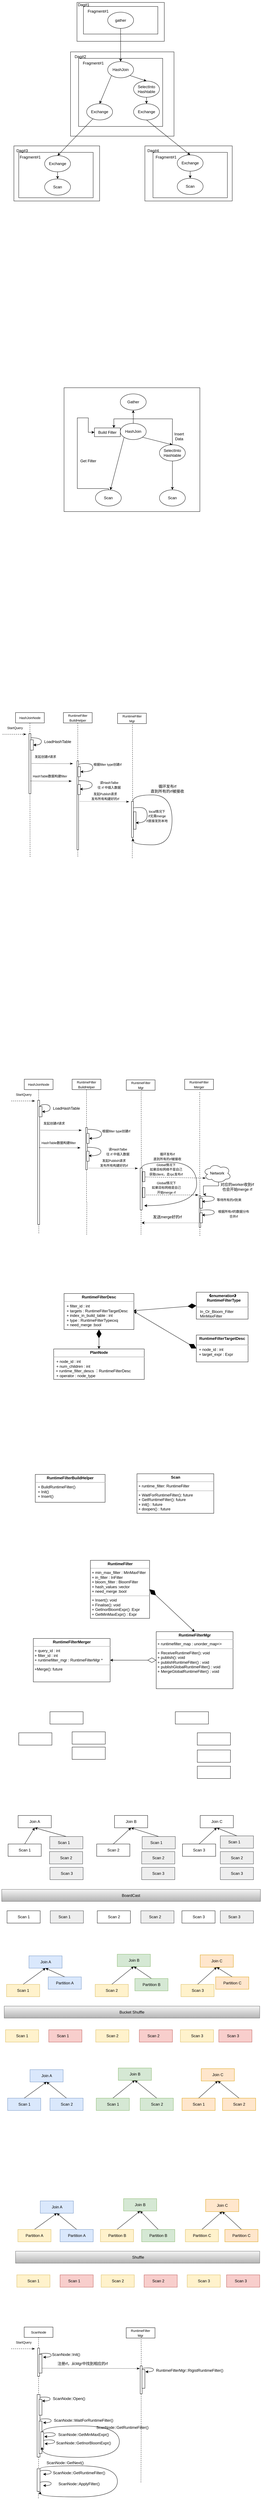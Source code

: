<mxfile version="23.0.2" type="github">
  <diagram name="第 1 页" id="0k4TBifSkERZmbdtbySY">
    <mxGraphModel dx="954" dy="606" grid="0" gridSize="10" guides="1" tooltips="1" connect="1" arrows="1" fold="1" page="1" pageScale="1" pageWidth="827" pageHeight="1169" math="0" shadow="0">
      <root>
        <mxCell id="0" />
        <mxCell id="1" parent="0" />
        <mxCell id="LGNTD50chUgOsU70D988-14" value="" style="rounded=0;whiteSpace=wrap;html=1;" parent="1" vertex="1">
          <mxGeometry x="460" y="750" width="270" height="170" as="geometry" />
        </mxCell>
        <mxCell id="LGNTD50chUgOsU70D988-35" value="" style="rounded=0;whiteSpace=wrap;html=1;" parent="1" vertex="1">
          <mxGeometry x="485" y="770" width="230" height="140" as="geometry" />
        </mxCell>
        <mxCell id="LGNTD50chUgOsU70D988-13" value="" style="rounded=0;whiteSpace=wrap;html=1;" parent="1" vertex="1">
          <mxGeometry x="55" y="750" width="265" height="170" as="geometry" />
        </mxCell>
        <mxCell id="LGNTD50chUgOsU70D988-6" value="" style="rounded=0;whiteSpace=wrap;html=1;" parent="1" vertex="1">
          <mxGeometry x="230" y="460" width="320" height="260" as="geometry" />
        </mxCell>
        <mxCell id="LGNTD50chUgOsU70D988-2" value="" style="rounded=0;whiteSpace=wrap;html=1;" parent="1" vertex="1">
          <mxGeometry x="255" y="480" width="260" height="210" as="geometry" />
        </mxCell>
        <mxCell id="LGNTD50chUgOsU70D988-1" value="Exchange" style="ellipse;whiteSpace=wrap;html=1;" parent="1" vertex="1">
          <mxGeometry x="280" y="620" width="80" height="50" as="geometry" />
        </mxCell>
        <mxCell id="LGNTD50chUgOsU70D988-26" value="" style="edgeStyle=orthogonalEdgeStyle;rounded=0;orthogonalLoop=1;jettySize=auto;html=1;" parent="1" source="LGNTD50chUgOsU70D988-3" target="LGNTD50chUgOsU70D988-5" edge="1">
          <mxGeometry relative="1" as="geometry" />
        </mxCell>
        <mxCell id="LGNTD50chUgOsU70D988-3" value="SelectInto&lt;br&gt;Hashtable" style="ellipse;whiteSpace=wrap;html=1;" parent="1" vertex="1">
          <mxGeometry x="425" y="550" width="80" height="50" as="geometry" />
        </mxCell>
        <mxCell id="LGNTD50chUgOsU70D988-9" style="rounded=0;orthogonalLoop=1;jettySize=auto;html=1;exitX=1;exitY=1;exitDx=0;exitDy=0;entryX=0.5;entryY=0;entryDx=0;entryDy=0;" parent="1" source="LGNTD50chUgOsU70D988-4" target="LGNTD50chUgOsU70D988-3" edge="1">
          <mxGeometry relative="1" as="geometry" />
        </mxCell>
        <mxCell id="LGNTD50chUgOsU70D988-34" value="" style="rounded=0;whiteSpace=wrap;html=1;" parent="1" vertex="1">
          <mxGeometry x="70" y="770" width="230" height="140" as="geometry" />
        </mxCell>
        <mxCell id="LGNTD50chUgOsU70D988-25" style="rounded=0;orthogonalLoop=1;jettySize=auto;html=1;entryX=0.5;entryY=0;entryDx=0;entryDy=0;" parent="1" source="LGNTD50chUgOsU70D988-1" target="LGNTD50chUgOsU70D988-15" edge="1">
          <mxGeometry relative="1" as="geometry" />
        </mxCell>
        <mxCell id="LGNTD50chUgOsU70D988-12" style="rounded=0;orthogonalLoop=1;jettySize=auto;html=1;exitX=0;exitY=1;exitDx=0;exitDy=0;entryX=0.5;entryY=0;entryDx=0;entryDy=0;" parent="1" source="LGNTD50chUgOsU70D988-4" target="LGNTD50chUgOsU70D988-1" edge="1">
          <mxGeometry relative="1" as="geometry" />
        </mxCell>
        <mxCell id="LGNTD50chUgOsU70D988-4" value="HashJoin" style="ellipse;whiteSpace=wrap;html=1;" parent="1" vertex="1">
          <mxGeometry x="345" y="490" width="80" height="50" as="geometry" />
        </mxCell>
        <mxCell id="LGNTD50chUgOsU70D988-27" style="rounded=0;orthogonalLoop=1;jettySize=auto;html=1;exitX=0.5;exitY=1;exitDx=0;exitDy=0;entryX=0.5;entryY=0;entryDx=0;entryDy=0;" parent="1" source="LGNTD50chUgOsU70D988-5" target="LGNTD50chUgOsU70D988-16" edge="1">
          <mxGeometry relative="1" as="geometry" />
        </mxCell>
        <mxCell id="LGNTD50chUgOsU70D988-5" value="Exchange" style="ellipse;whiteSpace=wrap;html=1;" parent="1" vertex="1">
          <mxGeometry x="425" y="620" width="80" height="50" as="geometry" />
        </mxCell>
        <mxCell id="LGNTD50chUgOsU70D988-21" value="" style="edgeStyle=orthogonalEdgeStyle;rounded=0;orthogonalLoop=1;jettySize=auto;html=1;" parent="1" source="LGNTD50chUgOsU70D988-15" target="LGNTD50chUgOsU70D988-17" edge="1">
          <mxGeometry relative="1" as="geometry" />
        </mxCell>
        <mxCell id="LGNTD50chUgOsU70D988-15" value="Exchange" style="ellipse;whiteSpace=wrap;html=1;" parent="1" vertex="1">
          <mxGeometry x="150" y="780" width="80" height="50" as="geometry" />
        </mxCell>
        <mxCell id="LGNTD50chUgOsU70D988-22" value="" style="edgeStyle=orthogonalEdgeStyle;rounded=0;orthogonalLoop=1;jettySize=auto;html=1;" parent="1" source="LGNTD50chUgOsU70D988-16" target="LGNTD50chUgOsU70D988-18" edge="1">
          <mxGeometry relative="1" as="geometry" />
        </mxCell>
        <mxCell id="LGNTD50chUgOsU70D988-16" value="Exchange" style="ellipse;whiteSpace=wrap;html=1;" parent="1" vertex="1">
          <mxGeometry x="560" y="778" width="80" height="50" as="geometry" />
        </mxCell>
        <mxCell id="LGNTD50chUgOsU70D988-17" value="Scan" style="ellipse;whiteSpace=wrap;html=1;" parent="1" vertex="1">
          <mxGeometry x="150" y="852" width="80" height="50" as="geometry" />
        </mxCell>
        <mxCell id="LGNTD50chUgOsU70D988-18" value="Scan" style="ellipse;whiteSpace=wrap;html=1;" parent="1" vertex="1">
          <mxGeometry x="560" y="850" width="80" height="50" as="geometry" />
        </mxCell>
        <mxCell id="LGNTD50chUgOsU70D988-30" value="" style="rounded=0;whiteSpace=wrap;html=1;" parent="1" vertex="1">
          <mxGeometry x="250" y="307.5" width="270" height="120" as="geometry" />
        </mxCell>
        <mxCell id="LGNTD50chUgOsU70D988-33" value="" style="rounded=0;whiteSpace=wrap;html=1;" parent="1" vertex="1">
          <mxGeometry x="270" y="320" width="230" height="85" as="geometry" />
        </mxCell>
        <mxCell id="LGNTD50chUgOsU70D988-32" style="edgeStyle=orthogonalEdgeStyle;rounded=0;orthogonalLoop=1;jettySize=auto;html=1;" parent="1" source="LGNTD50chUgOsU70D988-31" target="LGNTD50chUgOsU70D988-4" edge="1">
          <mxGeometry relative="1" as="geometry" />
        </mxCell>
        <mxCell id="LGNTD50chUgOsU70D988-31" value="gather" style="ellipse;whiteSpace=wrap;html=1;" parent="1" vertex="1">
          <mxGeometry x="345" y="337.5" width="80" height="50" as="geometry" />
        </mxCell>
        <mxCell id="2ma7Ghk2zAE5fmu_fwJY-1" value="Fragment#1" style="text;html=1;align=center;verticalAlign=middle;resizable=0;points=[];autosize=1;strokeColor=none;fillColor=none;" parent="1" vertex="1">
          <mxGeometry x="480" y="770" width="90" height="30" as="geometry" />
        </mxCell>
        <mxCell id="2ma7Ghk2zAE5fmu_fwJY-2" value="Dag#1" style="text;html=1;align=center;verticalAlign=middle;resizable=0;points=[];autosize=1;strokeColor=none;fillColor=none;" parent="1" vertex="1">
          <mxGeometry x="240" y="300" width="60" height="30" as="geometry" />
        </mxCell>
        <mxCell id="2ma7Ghk2zAE5fmu_fwJY-3" value="Dag#2" style="text;html=1;align=center;verticalAlign=middle;resizable=0;points=[];autosize=1;strokeColor=none;fillColor=none;" parent="1" vertex="1">
          <mxGeometry x="230" y="460" width="60" height="30" as="geometry" />
        </mxCell>
        <mxCell id="2ma7Ghk2zAE5fmu_fwJY-4" value="Dag#3" style="text;html=1;align=center;verticalAlign=middle;resizable=0;points=[];autosize=1;strokeColor=none;fillColor=none;" parent="1" vertex="1">
          <mxGeometry x="50" y="750" width="60" height="30" as="geometry" />
        </mxCell>
        <mxCell id="2ma7Ghk2zAE5fmu_fwJY-5" value="Dag#4" style="text;html=1;align=center;verticalAlign=middle;resizable=0;points=[];autosize=1;strokeColor=none;fillColor=none;" parent="1" vertex="1">
          <mxGeometry x="455" y="750" width="60" height="30" as="geometry" />
        </mxCell>
        <mxCell id="2ma7Ghk2zAE5fmu_fwJY-6" value="Fragment#1" style="text;html=1;align=center;verticalAlign=middle;resizable=0;points=[];autosize=1;strokeColor=none;fillColor=none;" parent="1" vertex="1">
          <mxGeometry x="60" y="770" width="90" height="30" as="geometry" />
        </mxCell>
        <mxCell id="2ma7Ghk2zAE5fmu_fwJY-7" value="Fragment#1" style="text;html=1;align=center;verticalAlign=middle;resizable=0;points=[];autosize=1;strokeColor=none;fillColor=none;" parent="1" vertex="1">
          <mxGeometry x="270" y="320" width="90" height="30" as="geometry" />
        </mxCell>
        <mxCell id="2ma7Ghk2zAE5fmu_fwJY-8" value="Fragment#1" style="text;html=1;align=center;verticalAlign=middle;resizable=0;points=[];autosize=1;strokeColor=none;fillColor=none;" parent="1" vertex="1">
          <mxGeometry x="255" y="480" width="90" height="30" as="geometry" />
        </mxCell>
        <mxCell id="CpbZUt9SCDzq-T55aCew-1" value="" style="rounded=0;whiteSpace=wrap;html=1;" parent="1" vertex="1">
          <mxGeometry x="210" y="1496" width="420" height="382" as="geometry" />
        </mxCell>
        <mxCell id="CpbZUt9SCDzq-T55aCew-7" style="rounded=0;orthogonalLoop=1;jettySize=auto;html=1;exitX=1;exitY=1;exitDx=0;exitDy=0;entryX=0.5;entryY=0;entryDx=0;entryDy=0;" parent="1" source="CpbZUt9SCDzq-T55aCew-2" target="CpbZUt9SCDzq-T55aCew-3" edge="1">
          <mxGeometry relative="1" as="geometry" />
        </mxCell>
        <mxCell id="CpbZUt9SCDzq-T55aCew-12" style="rounded=0;orthogonalLoop=1;jettySize=auto;html=1;exitX=0;exitY=1;exitDx=0;exitDy=0;" parent="1" source="CpbZUt9SCDzq-T55aCew-2" target="CpbZUt9SCDzq-T55aCew-5" edge="1">
          <mxGeometry relative="1" as="geometry" />
        </mxCell>
        <mxCell id="CpbZUt9SCDzq-T55aCew-26" value="" style="edgeStyle=orthogonalEdgeStyle;rounded=0;orthogonalLoop=1;jettySize=auto;html=1;" parent="1" source="CpbZUt9SCDzq-T55aCew-2" target="CpbZUt9SCDzq-T55aCew-25" edge="1">
          <mxGeometry relative="1" as="geometry" />
        </mxCell>
        <mxCell id="CpbZUt9SCDzq-T55aCew-2" value="HashJoin" style="ellipse;whiteSpace=wrap;html=1;" parent="1" vertex="1">
          <mxGeometry x="384" y="1606" width="80" height="50" as="geometry" />
        </mxCell>
        <mxCell id="CpbZUt9SCDzq-T55aCew-9" value="" style="edgeStyle=orthogonalEdgeStyle;rounded=0;orthogonalLoop=1;jettySize=auto;html=1;" parent="1" source="CpbZUt9SCDzq-T55aCew-3" target="CpbZUt9SCDzq-T55aCew-4" edge="1">
          <mxGeometry relative="1" as="geometry" />
        </mxCell>
        <mxCell id="CpbZUt9SCDzq-T55aCew-21" style="edgeStyle=orthogonalEdgeStyle;rounded=0;orthogonalLoop=1;jettySize=auto;html=1;entryX=0.75;entryY=0;entryDx=0;entryDy=0;" parent="1" source="CpbZUt9SCDzq-T55aCew-3" target="CpbZUt9SCDzq-T55aCew-13" edge="1">
          <mxGeometry relative="1" as="geometry">
            <Array as="points">
              <mxPoint x="492" y="1592" />
              <mxPoint x="314" y="1592" />
            </Array>
          </mxGeometry>
        </mxCell>
        <mxCell id="CpbZUt9SCDzq-T55aCew-3" value="SelectInto&lt;br&gt;Hashtable" style="ellipse;whiteSpace=wrap;html=1;" parent="1" vertex="1">
          <mxGeometry x="505" y="1672" width="80" height="50" as="geometry" />
        </mxCell>
        <mxCell id="CpbZUt9SCDzq-T55aCew-4" value="Scan" style="ellipse;whiteSpace=wrap;html=1;" parent="1" vertex="1">
          <mxGeometry x="505" y="1811" width="80" height="50" as="geometry" />
        </mxCell>
        <mxCell id="CpbZUt9SCDzq-T55aCew-5" value="Scan" style="ellipse;whiteSpace=wrap;html=1;" parent="1" vertex="1">
          <mxGeometry x="307" y="1811" width="80" height="50" as="geometry" />
        </mxCell>
        <mxCell id="CpbZUt9SCDzq-T55aCew-17" style="edgeStyle=orthogonalEdgeStyle;rounded=0;orthogonalLoop=1;jettySize=auto;html=1;entryX=0.5;entryY=0;entryDx=0;entryDy=0;endArrow=none;endFill=0;startArrow=classic;startFill=1;" parent="1" source="CpbZUt9SCDzq-T55aCew-13" target="CpbZUt9SCDzq-T55aCew-5" edge="1">
          <mxGeometry relative="1" as="geometry">
            <Array as="points">
              <mxPoint x="285" y="1634" />
              <mxPoint x="285" y="1589" />
              <mxPoint x="251" y="1589" />
              <mxPoint x="251" y="1807" />
            </Array>
          </mxGeometry>
        </mxCell>
        <mxCell id="CpbZUt9SCDzq-T55aCew-13" value="Build Filter" style="rounded=0;whiteSpace=wrap;html=1;" parent="1" vertex="1">
          <mxGeometry x="304" y="1620" width="80" height="27" as="geometry" />
        </mxCell>
        <mxCell id="CpbZUt9SCDzq-T55aCew-18" value="Get Filter" style="text;html=1;strokeColor=none;fillColor=none;align=center;verticalAlign=middle;whiteSpace=wrap;rounded=0;" parent="1" vertex="1">
          <mxGeometry x="255" y="1707" width="60" height="30" as="geometry" />
        </mxCell>
        <mxCell id="CpbZUt9SCDzq-T55aCew-22" value="Insert Data" style="text;html=1;strokeColor=none;fillColor=none;align=center;verticalAlign=middle;whiteSpace=wrap;rounded=0;" parent="1" vertex="1">
          <mxGeometry x="536" y="1631" width="60" height="30" as="geometry" />
        </mxCell>
        <mxCell id="CpbZUt9SCDzq-T55aCew-25" value="Gather" style="ellipse;whiteSpace=wrap;html=1;" parent="1" vertex="1">
          <mxGeometry x="384" y="1515" width="80" height="50" as="geometry" />
        </mxCell>
        <mxCell id="CpbZUt9SCDzq-T55aCew-35" style="rounded=0;orthogonalLoop=1;jettySize=auto;html=1;endArrow=none;endFill=0;dashed=1;" parent="1" source="CpbZUt9SCDzq-T55aCew-39" edge="1">
          <mxGeometry relative="1" as="geometry">
            <mxPoint x="105" y="2945" as="targetPoint" />
          </mxGeometry>
        </mxCell>
        <mxCell id="CpbZUt9SCDzq-T55aCew-27" value="&lt;font style=&quot;font-size: 10px;&quot;&gt;HashJoinNode&lt;/font&gt;" style="rounded=0;whiteSpace=wrap;html=1;" parent="1" vertex="1">
          <mxGeometry x="60" y="2498" width="89" height="32" as="geometry" />
        </mxCell>
        <mxCell id="CpbZUt9SCDzq-T55aCew-29" value="&lt;font style=&quot;font-size: 10px;&quot;&gt;RuntimeFilter&lt;br&gt;Mgr&lt;/font&gt;" style="rounded=0;whiteSpace=wrap;html=1;" parent="1" vertex="1">
          <mxGeometry x="375.5" y="2500" width="89" height="32" as="geometry" />
        </mxCell>
        <mxCell id="CpbZUt9SCDzq-T55aCew-36" style="edgeStyle=orthogonalEdgeStyle;rounded=0;orthogonalLoop=1;jettySize=auto;html=1;endArrow=none;endFill=0;dashed=1;" parent="1" source="CpbZUt9SCDzq-T55aCew-47" edge="1">
          <mxGeometry relative="1" as="geometry">
            <mxPoint x="253" y="2944" as="targetPoint" />
          </mxGeometry>
        </mxCell>
        <mxCell id="CpbZUt9SCDzq-T55aCew-30" value="&lt;font style=&quot;font-size: 10px;&quot;&gt;RuntimeFilter&lt;br&gt;BuildHelper&lt;/font&gt;" style="rounded=0;whiteSpace=wrap;html=1;" parent="1" vertex="1">
          <mxGeometry x="208" y="2498" width="89" height="32" as="geometry" />
        </mxCell>
        <mxCell id="CpbZUt9SCDzq-T55aCew-40" value="" style="rounded=0;orthogonalLoop=1;jettySize=auto;html=1;endArrow=none;endFill=0;dashed=1;" parent="1" source="CpbZUt9SCDzq-T55aCew-27" target="CpbZUt9SCDzq-T55aCew-39" edge="1">
          <mxGeometry relative="1" as="geometry">
            <mxPoint x="105" y="2530" as="sourcePoint" />
            <mxPoint x="104.5" y="2929" as="targetPoint" />
          </mxGeometry>
        </mxCell>
        <mxCell id="CpbZUt9SCDzq-T55aCew-45" style="edgeStyle=orthogonalEdgeStyle;rounded=0;orthogonalLoop=1;jettySize=auto;html=1;exitX=0.833;exitY=0.068;exitDx=0;exitDy=0;entryX=1;entryY=0.5;entryDx=0;entryDy=0;exitPerimeter=0;curved=1;" parent="1" source="CpbZUt9SCDzq-T55aCew-39" target="CpbZUt9SCDzq-T55aCew-43" edge="1">
          <mxGeometry relative="1" as="geometry">
            <Array as="points">
              <mxPoint x="140" y="2576" />
              <mxPoint x="140" y="2598" />
            </Array>
          </mxGeometry>
        </mxCell>
        <mxCell id="CpbZUt9SCDzq-T55aCew-49" style="edgeStyle=orthogonalEdgeStyle;rounded=0;orthogonalLoop=1;jettySize=auto;html=1;exitX=1;exitY=0.5;exitDx=0;exitDy=0;dashed=1;dashPattern=1 1;endArrow=classicThin;endFill=1;" parent="1" edge="1">
          <mxGeometry relative="1" as="geometry">
            <mxPoint x="237.5" y="2655.5" as="targetPoint" />
            <mxPoint x="110" y="2655" as="sourcePoint" />
          </mxGeometry>
        </mxCell>
        <mxCell id="CpbZUt9SCDzq-T55aCew-39" value="" style="rounded=0;whiteSpace=wrap;html=1;" parent="1" vertex="1">
          <mxGeometry x="101.5" y="2563" width="6" height="185" as="geometry" />
        </mxCell>
        <mxCell id="CpbZUt9SCDzq-T55aCew-41" value="" style="endArrow=classicThin;html=1;rounded=0;dashed=1;endFill=1;" parent="1" edge="1">
          <mxGeometry width="50" height="50" relative="1" as="geometry">
            <mxPoint x="20" y="2565" as="sourcePoint" />
            <mxPoint x="93" y="2565" as="targetPoint" />
          </mxGeometry>
        </mxCell>
        <mxCell id="CpbZUt9SCDzq-T55aCew-42" value="&lt;font style=&quot;font-size: 10px;&quot;&gt;StartQuery&lt;/font&gt;" style="text;html=1;align=center;verticalAlign=middle;resizable=0;points=[];autosize=1;strokeColor=none;fillColor=none;" parent="1" vertex="1">
          <mxGeometry x="25" y="2532" width="66" height="26" as="geometry" />
        </mxCell>
        <mxCell id="CpbZUt9SCDzq-T55aCew-43" value="" style="rounded=0;whiteSpace=wrap;html=1;" parent="1" vertex="1">
          <mxGeometry x="106" y="2582" width="9" height="32" as="geometry" />
        </mxCell>
        <mxCell id="CpbZUt9SCDzq-T55aCew-46" value="LoadHashTable" style="text;html=1;align=center;verticalAlign=middle;resizable=0;points=[];autosize=1;strokeColor=none;fillColor=none;" parent="1" vertex="1">
          <mxGeometry x="139.5" y="2575" width="101" height="26" as="geometry" />
        </mxCell>
        <mxCell id="CpbZUt9SCDzq-T55aCew-48" value="" style="edgeStyle=orthogonalEdgeStyle;rounded=0;orthogonalLoop=1;jettySize=auto;html=1;endArrow=none;endFill=0;dashed=1;" parent="1" source="CpbZUt9SCDzq-T55aCew-30" target="CpbZUt9SCDzq-T55aCew-47" edge="1">
          <mxGeometry relative="1" as="geometry">
            <mxPoint x="253" y="2530" as="sourcePoint" />
            <mxPoint x="252.5" y="2929" as="targetPoint" />
          </mxGeometry>
        </mxCell>
        <mxCell id="CpbZUt9SCDzq-T55aCew-64" style="edgeStyle=orthogonalEdgeStyle;rounded=0;orthogonalLoop=1;jettySize=auto;html=1;exitX=1.3;exitY=0.042;exitDx=0;exitDy=0;entryX=0.5;entryY=0;entryDx=0;entryDy=0;curved=1;exitPerimeter=0;" parent="1" source="CpbZUt9SCDzq-T55aCew-47" target="CpbZUt9SCDzq-T55aCew-63" edge="1">
          <mxGeometry relative="1" as="geometry">
            <Array as="points">
              <mxPoint x="299" y="2655" />
              <mxPoint x="299" y="2681" />
            </Array>
          </mxGeometry>
        </mxCell>
        <mxCell id="CpbZUt9SCDzq-T55aCew-47" value="" style="rounded=0;whiteSpace=wrap;html=1;" parent="1" vertex="1">
          <mxGeometry x="250" y="2647" width="5" height="274" as="geometry" />
        </mxCell>
        <mxCell id="CpbZUt9SCDzq-T55aCew-50" value="&lt;font style=&quot;font-size: 10px;&quot;&gt;发起创建rf请求&lt;/font&gt;" style="text;html=1;align=center;verticalAlign=middle;resizable=0;points=[];autosize=1;strokeColor=none;fillColor=none;" parent="1" vertex="1">
          <mxGeometry x="110" y="2621" width="84" height="26" as="geometry" />
        </mxCell>
        <mxCell id="CpbZUt9SCDzq-T55aCew-63" value="" style="rounded=0;whiteSpace=wrap;html=1;direction=south;" parent="1" vertex="1">
          <mxGeometry x="253" y="2665" width="7.5" height="31" as="geometry" />
        </mxCell>
        <mxCell id="CpbZUt9SCDzq-T55aCew-65" value="&lt;font style=&quot;font-size: 10px;&quot;&gt;根据filter type创建rf&lt;/font&gt;" style="text;html=1;align=center;verticalAlign=middle;resizable=0;points=[];autosize=1;strokeColor=none;fillColor=none;" parent="1" vertex="1">
          <mxGeometry x="291.5" y="2645" width="105" height="26" as="geometry" />
        </mxCell>
        <mxCell id="CpbZUt9SCDzq-T55aCew-66" value="" style="rounded=0;whiteSpace=wrap;html=1;direction=south;" parent="1" vertex="1">
          <mxGeometry x="253" y="2720" width="7.5" height="31" as="geometry" />
        </mxCell>
        <mxCell id="CpbZUt9SCDzq-T55aCew-67" style="edgeStyle=orthogonalEdgeStyle;rounded=0;orthogonalLoop=1;jettySize=auto;html=1;exitX=1.3;exitY=0.042;exitDx=0;exitDy=0;entryX=0.5;entryY=0;entryDx=0;entryDy=0;curved=1;exitPerimeter=0;" parent="1" edge="1">
          <mxGeometry relative="1" as="geometry">
            <mxPoint x="255" y="2708" as="sourcePoint" />
            <mxPoint x="259" y="2734" as="targetPoint" />
            <Array as="points">
              <mxPoint x="297" y="2708" />
              <mxPoint x="297" y="2734" />
            </Array>
          </mxGeometry>
        </mxCell>
        <mxCell id="CpbZUt9SCDzq-T55aCew-68" value="&lt;font style=&quot;font-size: 10px;&quot;&gt;读HashTalbe&lt;br&gt;往 rf 中插入数据&lt;/font&gt;" style="text;html=1;align=center;verticalAlign=middle;resizable=0;points=[];autosize=1;strokeColor=none;fillColor=none;" parent="1" vertex="1">
          <mxGeometry x="304" y="2700" width="90" height="41" as="geometry" />
        </mxCell>
        <mxCell id="CpbZUt9SCDzq-T55aCew-69" style="rounded=0;orthogonalLoop=1;jettySize=auto;html=1;exitX=1.1;exitY=0.717;exitDx=0;exitDy=0;dashed=1;dashPattern=1 2;endArrow=classicThin;endFill=1;exitPerimeter=0;" parent="1" edge="1">
          <mxGeometry relative="1" as="geometry">
            <mxPoint x="411.25" y="2772.99" as="targetPoint" />
            <mxPoint x="259" y="2772.003" as="sourcePoint" />
          </mxGeometry>
        </mxCell>
        <mxCell id="CpbZUt9SCDzq-T55aCew-70" value="&lt;font style=&quot;font-size: 10px;&quot;&gt;发起Publish请求&lt;br&gt;发布所有构建好的rf&lt;/font&gt;" style="text;html=1;align=center;verticalAlign=middle;resizable=0;points=[];autosize=1;strokeColor=none;fillColor=none;" parent="1" vertex="1">
          <mxGeometry x="285" y="2735" width="104" height="41" as="geometry" />
        </mxCell>
        <mxCell id="CpbZUt9SCDzq-T55aCew-74" style="edgeStyle=orthogonalEdgeStyle;rounded=0;orthogonalLoop=1;jettySize=auto;html=1;endArrow=none;endFill=0;dashed=1;" parent="1" edge="1">
          <mxGeometry relative="1" as="geometry">
            <mxPoint x="421.5" y="2536" as="sourcePoint" />
            <mxPoint x="421" y="2947" as="targetPoint" />
          </mxGeometry>
        </mxCell>
        <mxCell id="CpbZUt9SCDzq-T55aCew-75" value="" style="rounded=0;whiteSpace=wrap;html=1;" parent="1" vertex="1">
          <mxGeometry x="418.5" y="2772" width="6" height="111" as="geometry" />
        </mxCell>
        <mxCell id="CpbZUt9SCDzq-T55aCew-76" style="edgeStyle=orthogonalEdgeStyle;rounded=0;orthogonalLoop=1;jettySize=auto;html=1;exitX=0.75;exitY=0;exitDx=0;exitDy=0;curved=1;" parent="1" source="CpbZUt9SCDzq-T55aCew-75" edge="1">
          <mxGeometry relative="1" as="geometry">
            <mxPoint x="423" y="2886" as="targetPoint" />
            <Array as="points">
              <mxPoint x="423" y="2752" />
              <mxPoint x="544" y="2752" />
              <mxPoint x="544" y="2906" />
              <mxPoint x="423" y="2906" />
            </Array>
          </mxGeometry>
        </mxCell>
        <mxCell id="CpbZUt9SCDzq-T55aCew-77" value="循环发布rf&lt;br&gt;直到所有的rf被接收" style="text;html=1;align=center;verticalAlign=middle;resizable=0;points=[];autosize=1;strokeColor=none;fillColor=none;" parent="1" vertex="1">
          <mxGeometry x="468.5" y="2712" width="121" height="41" as="geometry" />
        </mxCell>
        <mxCell id="CpbZUt9SCDzq-T55aCew-78" value="" style="rounded=0;whiteSpace=wrap;html=1;direction=south;" parent="1" vertex="1">
          <mxGeometry x="425" y="2804" width="7.5" height="54" as="geometry" />
        </mxCell>
        <mxCell id="CpbZUt9SCDzq-T55aCew-79" style="edgeStyle=orthogonalEdgeStyle;rounded=0;orthogonalLoop=1;jettySize=auto;html=1;exitX=0.833;exitY=0.074;exitDx=0;exitDy=0;curved=1;exitPerimeter=0;" parent="1" edge="1">
          <mxGeometry relative="1" as="geometry">
            <mxPoint x="423.498" y="2792.546" as="sourcePoint" />
            <mxPoint x="431.5" y="2838" as="targetPoint" />
            <Array as="points">
              <mxPoint x="424" y="2791" />
              <mxPoint x="467" y="2791" />
              <mxPoint x="467" y="2838" />
            </Array>
          </mxGeometry>
        </mxCell>
        <mxCell id="CpbZUt9SCDzq-T55aCew-85" value="&lt;font style=&quot;font-size: 10px;&quot;&gt;local情况下&lt;br&gt;rf无需merge&lt;br&gt;rf直接发到本地&lt;br&gt;&lt;/font&gt;" style="text;html=1;align=center;verticalAlign=middle;resizable=0;points=[];autosize=1;strokeColor=none;fillColor=none;" parent="1" vertex="1">
          <mxGeometry x="455" y="2789" width="84" height="55" as="geometry" />
        </mxCell>
        <mxCell id="CpbZUt9SCDzq-T55aCew-86" style="edgeStyle=orthogonalEdgeStyle;rounded=0;orthogonalLoop=1;jettySize=auto;html=1;exitX=1;exitY=0.5;exitDx=0;exitDy=0;dashed=1;dashPattern=1 1;endArrow=classicThin;endFill=1;" parent="1" edge="1">
          <mxGeometry relative="1" as="geometry">
            <mxPoint x="233.5" y="2709.5" as="targetPoint" />
            <mxPoint x="106" y="2709" as="sourcePoint" />
          </mxGeometry>
        </mxCell>
        <mxCell id="CpbZUt9SCDzq-T55aCew-88" value="&lt;font style=&quot;font-size: 10px;&quot;&gt;HashTable数据构建filter&lt;/font&gt;" style="text;html=1;align=center;verticalAlign=middle;resizable=0;points=[];autosize=1;strokeColor=none;fillColor=none;" parent="1" vertex="1">
          <mxGeometry x="104" y="2681" width="124" height="26" as="geometry" />
        </mxCell>
        <mxCell id="CpbZUt9SCDzq-T55aCew-92" style="rounded=0;orthogonalLoop=1;jettySize=auto;html=1;endArrow=none;endFill=0;dashed=1;" parent="1" source="CpbZUt9SCDzq-T55aCew-100" edge="1">
          <mxGeometry relative="1" as="geometry">
            <mxPoint x="132" y="4107" as="targetPoint" />
          </mxGeometry>
        </mxCell>
        <mxCell id="CpbZUt9SCDzq-T55aCew-93" value="&lt;font style=&quot;font-size: 10px;&quot;&gt;HashJoinNode&lt;/font&gt;" style="rounded=0;whiteSpace=wrap;html=1;" parent="1" vertex="1">
          <mxGeometry x="87" y="3629" width="89" height="32" as="geometry" />
        </mxCell>
        <mxCell id="CpbZUt9SCDzq-T55aCew-94" value="&lt;font style=&quot;font-size: 10px;&quot;&gt;RuntimeFilter&lt;br&gt;Mgr&lt;/font&gt;" style="rounded=0;whiteSpace=wrap;html=1;" parent="1" vertex="1">
          <mxGeometry x="402.5" y="3631" width="89" height="32" as="geometry" />
        </mxCell>
        <mxCell id="CpbZUt9SCDzq-T55aCew-95" style="edgeStyle=orthogonalEdgeStyle;rounded=0;orthogonalLoop=1;jettySize=auto;html=1;endArrow=none;endFill=0;dashed=1;" parent="1" source="CpbZUt9SCDzq-T55aCew-107" edge="1">
          <mxGeometry relative="1" as="geometry">
            <mxPoint x="280" y="4110" as="targetPoint" />
          </mxGeometry>
        </mxCell>
        <mxCell id="CpbZUt9SCDzq-T55aCew-96" value="&lt;font style=&quot;font-size: 10px;&quot;&gt;RuntimeFilter&lt;br&gt;BuildHelper&lt;/font&gt;" style="rounded=0;whiteSpace=wrap;html=1;" parent="1" vertex="1">
          <mxGeometry x="235" y="3629" width="89" height="32" as="geometry" />
        </mxCell>
        <mxCell id="CpbZUt9SCDzq-T55aCew-97" value="" style="rounded=0;orthogonalLoop=1;jettySize=auto;html=1;endArrow=none;endFill=0;dashed=1;" parent="1" source="CpbZUt9SCDzq-T55aCew-93" target="CpbZUt9SCDzq-T55aCew-100" edge="1">
          <mxGeometry relative="1" as="geometry">
            <mxPoint x="132" y="3661" as="sourcePoint" />
            <mxPoint x="131.5" y="4060" as="targetPoint" />
          </mxGeometry>
        </mxCell>
        <mxCell id="CpbZUt9SCDzq-T55aCew-98" style="edgeStyle=orthogonalEdgeStyle;rounded=0;orthogonalLoop=1;jettySize=auto;html=1;exitX=0.833;exitY=0.068;exitDx=0;exitDy=0;entryX=1;entryY=0.5;entryDx=0;entryDy=0;exitPerimeter=0;curved=1;" parent="1" source="CpbZUt9SCDzq-T55aCew-100" target="CpbZUt9SCDzq-T55aCew-103" edge="1">
          <mxGeometry relative="1" as="geometry">
            <Array as="points">
              <mxPoint x="167" y="3707" />
              <mxPoint x="167" y="3729" />
            </Array>
          </mxGeometry>
        </mxCell>
        <mxCell id="CpbZUt9SCDzq-T55aCew-99" style="edgeStyle=orthogonalEdgeStyle;rounded=0;orthogonalLoop=1;jettySize=auto;html=1;exitX=1;exitY=0.5;exitDx=0;exitDy=0;dashed=1;dashPattern=1 1;endArrow=classicThin;endFill=1;" parent="1" edge="1">
          <mxGeometry relative="1" as="geometry">
            <mxPoint x="264.5" y="3786.5" as="targetPoint" />
            <mxPoint x="137" y="3786" as="sourcePoint" />
          </mxGeometry>
        </mxCell>
        <mxCell id="CpbZUt9SCDzq-T55aCew-100" value="" style="rounded=0;whiteSpace=wrap;html=1;" parent="1" vertex="1">
          <mxGeometry x="128.5" y="3694" width="6" height="383" as="geometry" />
        </mxCell>
        <mxCell id="CpbZUt9SCDzq-T55aCew-101" value="" style="endArrow=classicThin;html=1;rounded=0;dashed=1;endFill=1;" parent="1" edge="1">
          <mxGeometry width="50" height="50" relative="1" as="geometry">
            <mxPoint x="47" y="3696" as="sourcePoint" />
            <mxPoint x="120" y="3696" as="targetPoint" />
          </mxGeometry>
        </mxCell>
        <mxCell id="CpbZUt9SCDzq-T55aCew-102" value="&lt;font style=&quot;font-size: 10px;&quot;&gt;StartQuery&lt;/font&gt;" style="text;html=1;align=center;verticalAlign=middle;resizable=0;points=[];autosize=1;strokeColor=none;fillColor=none;" parent="1" vertex="1">
          <mxGeometry x="52" y="3663" width="66" height="26" as="geometry" />
        </mxCell>
        <mxCell id="CpbZUt9SCDzq-T55aCew-103" value="" style="rounded=0;whiteSpace=wrap;html=1;" parent="1" vertex="1">
          <mxGeometry x="133" y="3713" width="9" height="32" as="geometry" />
        </mxCell>
        <mxCell id="CpbZUt9SCDzq-T55aCew-104" value="LoadHashTable" style="text;html=1;align=center;verticalAlign=middle;resizable=0;points=[];autosize=1;strokeColor=none;fillColor=none;" parent="1" vertex="1">
          <mxGeometry x="166.5" y="3706" width="101" height="26" as="geometry" />
        </mxCell>
        <mxCell id="CpbZUt9SCDzq-T55aCew-105" value="" style="edgeStyle=orthogonalEdgeStyle;rounded=0;orthogonalLoop=1;jettySize=auto;html=1;endArrow=none;endFill=0;dashed=1;" parent="1" source="CpbZUt9SCDzq-T55aCew-96" target="CpbZUt9SCDzq-T55aCew-107" edge="1">
          <mxGeometry relative="1" as="geometry">
            <mxPoint x="280" y="3661" as="sourcePoint" />
            <mxPoint x="279.5" y="4060" as="targetPoint" />
          </mxGeometry>
        </mxCell>
        <mxCell id="CpbZUt9SCDzq-T55aCew-106" style="edgeStyle=orthogonalEdgeStyle;rounded=0;orthogonalLoop=1;jettySize=auto;html=1;exitX=1.3;exitY=0.042;exitDx=0;exitDy=0;entryX=0.5;entryY=0;entryDx=0;entryDy=0;curved=1;exitPerimeter=0;" parent="1" source="CpbZUt9SCDzq-T55aCew-107" target="CpbZUt9SCDzq-T55aCew-109" edge="1">
          <mxGeometry relative="1" as="geometry">
            <Array as="points">
              <mxPoint x="326" y="3784" />
              <mxPoint x="326" y="3812" />
            </Array>
          </mxGeometry>
        </mxCell>
        <mxCell id="CpbZUt9SCDzq-T55aCew-107" value="" style="rounded=0;whiteSpace=wrap;html=1;" parent="1" vertex="1">
          <mxGeometry x="277" y="3778" width="5" height="130" as="geometry" />
        </mxCell>
        <mxCell id="CpbZUt9SCDzq-T55aCew-108" value="&lt;font style=&quot;font-size: 10px;&quot;&gt;发起创建rf请求&lt;/font&gt;" style="text;html=1;align=center;verticalAlign=middle;resizable=0;points=[];autosize=1;strokeColor=none;fillColor=none;" parent="1" vertex="1">
          <mxGeometry x="137" y="3752" width="84" height="26" as="geometry" />
        </mxCell>
        <mxCell id="CpbZUt9SCDzq-T55aCew-109" value="" style="rounded=0;whiteSpace=wrap;html=1;direction=south;" parent="1" vertex="1">
          <mxGeometry x="280" y="3796" width="7.5" height="31" as="geometry" />
        </mxCell>
        <mxCell id="CpbZUt9SCDzq-T55aCew-110" value="&lt;font style=&quot;font-size: 10px;&quot;&gt;根据filter type创建rf&lt;/font&gt;" style="text;html=1;align=center;verticalAlign=middle;resizable=0;points=[];autosize=1;strokeColor=none;fillColor=none;" parent="1" vertex="1">
          <mxGeometry x="318.5" y="3776" width="105" height="26" as="geometry" />
        </mxCell>
        <mxCell id="CpbZUt9SCDzq-T55aCew-111" value="" style="rounded=0;whiteSpace=wrap;html=1;direction=south;" parent="1" vertex="1">
          <mxGeometry x="280" y="3851" width="7.5" height="31" as="geometry" />
        </mxCell>
        <mxCell id="CpbZUt9SCDzq-T55aCew-112" style="edgeStyle=orthogonalEdgeStyle;rounded=0;orthogonalLoop=1;jettySize=auto;html=1;exitX=1.3;exitY=0.042;exitDx=0;exitDy=0;entryX=0.5;entryY=0;entryDx=0;entryDy=0;curved=1;exitPerimeter=0;" parent="1" edge="1">
          <mxGeometry relative="1" as="geometry">
            <mxPoint x="282" y="3839" as="sourcePoint" />
            <mxPoint x="286" y="3865" as="targetPoint" />
            <Array as="points">
              <mxPoint x="324" y="3839" />
              <mxPoint x="324" y="3865" />
            </Array>
          </mxGeometry>
        </mxCell>
        <mxCell id="CpbZUt9SCDzq-T55aCew-113" value="&lt;font style=&quot;font-size: 10px;&quot;&gt;读HashTalbe&lt;br&gt;往 rf 中插入数据&lt;/font&gt;" style="text;html=1;align=center;verticalAlign=middle;resizable=0;points=[];autosize=1;strokeColor=none;fillColor=none;" parent="1" vertex="1">
          <mxGeometry x="331" y="3831" width="90" height="41" as="geometry" />
        </mxCell>
        <mxCell id="CpbZUt9SCDzq-T55aCew-114" style="rounded=0;orthogonalLoop=1;jettySize=auto;html=1;exitX=1.1;exitY=0.717;exitDx=0;exitDy=0;dashed=1;dashPattern=1 2;endArrow=classicThin;endFill=1;exitPerimeter=0;" parent="1" edge="1">
          <mxGeometry relative="1" as="geometry">
            <mxPoint x="438.25" y="3903.99" as="targetPoint" />
            <mxPoint x="286" y="3903.003" as="sourcePoint" />
          </mxGeometry>
        </mxCell>
        <mxCell id="CpbZUt9SCDzq-T55aCew-115" value="&lt;font style=&quot;font-size: 10px;&quot;&gt;发起Publish请求&lt;br&gt;发布所有构建好的rf&lt;/font&gt;" style="text;html=1;align=center;verticalAlign=middle;resizable=0;points=[];autosize=1;strokeColor=none;fillColor=none;" parent="1" vertex="1">
          <mxGeometry x="312" y="3866" width="104" height="41" as="geometry" />
        </mxCell>
        <mxCell id="CpbZUt9SCDzq-T55aCew-116" style="edgeStyle=orthogonalEdgeStyle;rounded=0;orthogonalLoop=1;jettySize=auto;html=1;endArrow=none;endFill=0;dashed=1;" parent="1" edge="1">
          <mxGeometry relative="1" as="geometry">
            <mxPoint x="448.5" y="3667" as="sourcePoint" />
            <mxPoint x="448" y="4109" as="targetPoint" />
          </mxGeometry>
        </mxCell>
        <mxCell id="CpbZUt9SCDzq-T55aCew-117" value="" style="rounded=0;whiteSpace=wrap;html=1;" parent="1" vertex="1">
          <mxGeometry x="445.5" y="3903" width="6" height="129" as="geometry" />
        </mxCell>
        <mxCell id="CpbZUt9SCDzq-T55aCew-118" style="edgeStyle=orthogonalEdgeStyle;rounded=0;orthogonalLoop=1;jettySize=auto;html=1;exitX=0.75;exitY=0;exitDx=0;exitDy=0;curved=1;" parent="1" source="CpbZUt9SCDzq-T55aCew-117" edge="1">
          <mxGeometry relative="1" as="geometry">
            <mxPoint x="458" y="4019" as="targetPoint" />
            <Array as="points">
              <mxPoint x="450" y="3885" />
              <mxPoint x="620" y="3885" />
              <mxPoint x="620" y="4019" />
            </Array>
          </mxGeometry>
        </mxCell>
        <mxCell id="CpbZUt9SCDzq-T55aCew-119" value="&lt;font style=&quot;font-size: 10px;&quot;&gt;循环发布rf&lt;br&gt;直到所有的rf被接收&lt;/font&gt;" style="text;html=1;align=center;verticalAlign=middle;resizable=0;points=[];autosize=1;strokeColor=none;fillColor=none;" parent="1" vertex="1">
          <mxGeometry x="477" y="3846" width="104" height="41" as="geometry" />
        </mxCell>
        <mxCell id="CpbZUt9SCDzq-T55aCew-120" value="" style="rounded=0;whiteSpace=wrap;html=1;direction=south;" parent="1" vertex="1">
          <mxGeometry x="452.5" y="3914" width="7.5" height="31" as="geometry" />
        </mxCell>
        <mxCell id="CpbZUt9SCDzq-T55aCew-123" style="edgeStyle=orthogonalEdgeStyle;rounded=0;orthogonalLoop=1;jettySize=auto;html=1;exitX=1;exitY=0.5;exitDx=0;exitDy=0;dashed=1;dashPattern=1 1;endArrow=classicThin;endFill=1;" parent="1" edge="1">
          <mxGeometry relative="1" as="geometry">
            <mxPoint x="260.5" y="3840.5" as="targetPoint" />
            <mxPoint x="133" y="3840" as="sourcePoint" />
          </mxGeometry>
        </mxCell>
        <mxCell id="CpbZUt9SCDzq-T55aCew-124" value="&lt;font style=&quot;font-size: 10px;&quot;&gt;HashTable数据构建filter&lt;/font&gt;" style="text;html=1;align=center;verticalAlign=middle;resizable=0;points=[];autosize=1;strokeColor=none;fillColor=none;" parent="1" vertex="1">
          <mxGeometry x="131" y="3812" width="124" height="26" as="geometry" />
        </mxCell>
        <mxCell id="CpbZUt9SCDzq-T55aCew-127" value="&lt;font style=&quot;font-size: 10px;&quot;&gt;RuntimeFilter&lt;br&gt;Merger&lt;/font&gt;" style="rounded=0;whiteSpace=wrap;html=1;" parent="1" vertex="1">
          <mxGeometry x="583" y="3629" width="89" height="32" as="geometry" />
        </mxCell>
        <mxCell id="CpbZUt9SCDzq-T55aCew-129" value="&lt;font style=&quot;font-size: 10px;&quot;&gt;Global情况下&lt;br style=&quot;border-color: var(--border-color);&quot;&gt;如果目标网络不是自己&lt;br style=&quot;border-color: var(--border-color);&quot;&gt;获取client，走rpc发布rf&lt;/font&gt;" style="text;html=1;align=center;verticalAlign=middle;resizable=0;points=[];autosize=1;strokeColor=none;fillColor=none;" parent="1" vertex="1">
          <mxGeometry x="464" y="3879" width="121" height="55" as="geometry" />
        </mxCell>
        <mxCell id="CpbZUt9SCDzq-T55aCew-131" value="" style="endArrow=classicThin;html=1;rounded=0;dashed=1;endFill=1;" parent="1" edge="1">
          <mxGeometry width="50" height="50" relative="1" as="geometry">
            <mxPoint x="462" y="3930.5" as="sourcePoint" />
            <mxPoint x="648" y="3934" as="targetPoint" />
          </mxGeometry>
        </mxCell>
        <mxCell id="CpbZUt9SCDzq-T55aCew-149" style="edgeStyle=orthogonalEdgeStyle;rounded=0;orthogonalLoop=1;jettySize=auto;html=1;exitX=0.55;exitY=0.95;exitDx=0;exitDy=0;exitPerimeter=0;" parent="1" source="CpbZUt9SCDzq-T55aCew-132" edge="1">
          <mxGeometry relative="1" as="geometry">
            <mxPoint x="640" y="3984.5" as="targetPoint" />
            <Array as="points">
              <mxPoint x="688" y="3958" />
              <mxPoint x="641" y="3958" />
            </Array>
          </mxGeometry>
        </mxCell>
        <mxCell id="CpbZUt9SCDzq-T55aCew-132" value="Network" style="ellipse;shape=cloud;whiteSpace=wrap;html=1;" parent="1" vertex="1">
          <mxGeometry x="640" y="3889.5" width="87" height="59.5" as="geometry" />
        </mxCell>
        <mxCell id="CpbZUt9SCDzq-T55aCew-133" value="" style="rounded=0;whiteSpace=wrap;html=1;direction=south;" parent="1" vertex="1">
          <mxGeometry x="452.5" y="3963" width="7.5" height="31" as="geometry" />
        </mxCell>
        <mxCell id="CpbZUt9SCDzq-T55aCew-134" value="" style="endArrow=classicThin;html=1;rounded=0;dashed=1;endFill=1;" parent="1" edge="1">
          <mxGeometry width="50" height="50" relative="1" as="geometry">
            <mxPoint x="464.88" y="3986" as="sourcePoint" />
            <mxPoint x="625.13" y="3986" as="targetPoint" />
          </mxGeometry>
        </mxCell>
        <mxCell id="CpbZUt9SCDzq-T55aCew-137" value="" style="edgeStyle=orthogonalEdgeStyle;rounded=0;orthogonalLoop=1;jettySize=auto;html=1;endArrow=none;endFill=0;dashed=1;" parent="1" target="CpbZUt9SCDzq-T55aCew-136" edge="1">
          <mxGeometry relative="1" as="geometry">
            <mxPoint x="629.5" y="3669" as="sourcePoint" />
            <mxPoint x="629" y="4080" as="targetPoint" />
            <Array as="points">
              <mxPoint x="630" y="3907" />
              <mxPoint x="630" y="3907" />
            </Array>
          </mxGeometry>
        </mxCell>
        <mxCell id="CpbZUt9SCDzq-T55aCew-136" value="" style="rounded=0;whiteSpace=wrap;html=1;" parent="1" vertex="1">
          <mxGeometry x="628" y="3988" width="4.5" height="98" as="geometry" />
        </mxCell>
        <mxCell id="CpbZUt9SCDzq-T55aCew-139" value="&lt;font style=&quot;font-size: 10px;&quot;&gt;Global情况下&lt;br&gt;如果目标网络是自己&lt;br&gt;开始merge rf&lt;/font&gt;" style="text;html=1;align=center;verticalAlign=middle;resizable=0;points=[];autosize=1;strokeColor=none;fillColor=none;" parent="1" vertex="1">
          <mxGeometry x="471.5" y="3935" width="108" height="55" as="geometry" />
        </mxCell>
        <mxCell id="CpbZUt9SCDzq-T55aCew-140" value="" style="rounded=0;whiteSpace=wrap;html=1;direction=south;" parent="1" vertex="1">
          <mxGeometry x="630.5" y="3996" width="7.5" height="31" as="geometry" />
        </mxCell>
        <mxCell id="CpbZUt9SCDzq-T55aCew-141" value="" style="rounded=0;whiteSpace=wrap;html=1;direction=south;" parent="1" vertex="1">
          <mxGeometry x="630.5" y="4041" width="7.5" height="31" as="geometry" />
        </mxCell>
        <mxCell id="CpbZUt9SCDzq-T55aCew-143" value="" style="endArrow=none;dashed=1;html=1;rounded=0;" parent="1" edge="1">
          <mxGeometry width="50" height="50" relative="1" as="geometry">
            <mxPoint x="630" y="4112" as="sourcePoint" />
            <mxPoint x="630" y="4086" as="targetPoint" />
          </mxGeometry>
        </mxCell>
        <mxCell id="CpbZUt9SCDzq-T55aCew-144" style="edgeStyle=orthogonalEdgeStyle;rounded=0;orthogonalLoop=1;jettySize=auto;html=1;entryX=0.5;entryY=0;entryDx=0;entryDy=0;curved=1;" parent="1" edge="1">
          <mxGeometry relative="1" as="geometry">
            <mxPoint x="632.5" y="3993" as="sourcePoint" />
            <mxPoint x="636.5" y="4006" as="targetPoint" />
            <Array as="points">
              <mxPoint x="632.5" y="3990" />
              <mxPoint x="674.5" y="3990" />
              <mxPoint x="674.5" y="4006" />
            </Array>
          </mxGeometry>
        </mxCell>
        <mxCell id="CpbZUt9SCDzq-T55aCew-146" style="edgeStyle=orthogonalEdgeStyle;rounded=0;orthogonalLoop=1;jettySize=auto;html=1;entryX=0.5;entryY=0;entryDx=0;entryDy=0;curved=1;" parent="1" edge="1">
          <mxGeometry relative="1" as="geometry">
            <mxPoint x="632.5" y="4035" as="sourcePoint" />
            <mxPoint x="636.5" y="4048" as="targetPoint" />
            <Array as="points">
              <mxPoint x="632.5" y="4032" />
              <mxPoint x="674.5" y="4032" />
              <mxPoint x="674.5" y="4048" />
            </Array>
          </mxGeometry>
        </mxCell>
        <mxCell id="CpbZUt9SCDzq-T55aCew-147" value="&lt;font style=&quot;font-size: 10px;&quot;&gt;等待所有的rf到来&lt;/font&gt;" style="text;html=1;align=center;verticalAlign=middle;resizable=0;points=[];autosize=1;strokeColor=none;fillColor=none;" parent="1" vertex="1">
          <mxGeometry x="673" y="3988" width="94" height="26" as="geometry" />
        </mxCell>
        <mxCell id="CpbZUt9SCDzq-T55aCew-148" value="&lt;font style=&quot;font-size: 10px;&quot;&gt;根据所有rf的数据分布&lt;br&gt;合并rf&lt;/font&gt;" style="text;html=1;align=center;verticalAlign=middle;resizable=0;points=[];autosize=1;strokeColor=none;fillColor=none;" parent="1" vertex="1">
          <mxGeometry x="677" y="4023" width="114" height="41" as="geometry" />
        </mxCell>
        <mxCell id="CpbZUt9SCDzq-T55aCew-151" value="对应的worker收到rf&lt;br&gt;也会开始merge rf" style="text;html=1;align=center;verticalAlign=middle;resizable=0;points=[];autosize=1;strokeColor=none;fillColor=none;" parent="1" vertex="1">
          <mxGeometry x="684" y="3940" width="121" height="41" as="geometry" />
        </mxCell>
        <mxCell id="CpbZUt9SCDzq-T55aCew-156" value="&lt;p style=&quot;margin: 4px 0px 0px;&quot;&gt;&lt;/p&gt;&lt;div style=&quot;text-align: center;&quot;&gt;&lt;span style=&quot;background-color: initial;&quot;&gt;&amp;nbsp;&lt;b&gt;《enumeration》&lt;/b&gt;&lt;/span&gt;&lt;/div&gt;&lt;div style=&quot;text-align: center;&quot;&gt;&lt;span style=&quot;background-color: initial;&quot;&gt;&lt;b&gt;&amp;nbsp; &amp;nbsp;RuntimeFilterType&lt;/b&gt;&lt;/span&gt;&lt;/div&gt;&lt;p&gt;&lt;/p&gt;&lt;hr style=&quot;&quot;&gt;&lt;p style=&quot;margin: 0px 0px 0px 8px;&quot;&gt;&amp;nbsp;In_Or_Bloom_Filter&lt;/p&gt;&lt;p style=&quot;margin: 0px 0px 0px 8px;&quot;&gt;&amp;nbsp;MinMaxFilter&lt;br&gt;&lt;/p&gt;" style="verticalAlign=top;align=left;overflow=fill;fontSize=12;fontFamily=Helvetica;html=1;whiteSpace=wrap;" parent="1" vertex="1">
          <mxGeometry x="619" y="4286" width="160" height="83" as="geometry" />
        </mxCell>
        <mxCell id="CpbZUt9SCDzq-T55aCew-157" value="&lt;p style=&quot;margin: 4px 0px 0px;&quot;&gt;&lt;/p&gt;&lt;div style=&quot;text-align: center;&quot;&gt;&lt;b style=&quot;background-color: initial; text-align: left;&quot;&gt;RuntimeFilterTargetDesc&lt;/b&gt;&lt;br&gt;&lt;/div&gt;&lt;p&gt;&lt;/p&gt;&lt;hr style=&quot;&quot;&gt;&lt;p style=&quot;margin: 0px 0px 0px 8px;&quot;&gt;+ node_id : int&lt;/p&gt;&lt;p style=&quot;margin: 0px 0px 0px 8px;&quot;&gt;+ target_expr : Expr&lt;/p&gt;" style="verticalAlign=top;align=left;overflow=fill;fontSize=12;fontFamily=Helvetica;html=1;whiteSpace=wrap;" parent="1" vertex="1">
          <mxGeometry x="619" y="4418" width="160" height="83" as="geometry" />
        </mxCell>
        <mxCell id="CpbZUt9SCDzq-T55aCew-158" value="&lt;p style=&quot;margin: 4px 0px 0px; text-align: center;&quot;&gt;&lt;b style=&quot;border-color: var(--border-color); background-color: initial; text-align: left;&quot;&gt;RuntimeFilterDesc&lt;/b&gt;&lt;br&gt;&lt;/p&gt;&lt;hr&gt;&lt;p style=&quot;margin:0px;margin-left:8px;&quot;&gt;+ filter_id : int&lt;br&gt;+ targets : RuntimeFilterTargetDesc&lt;br&gt;&lt;/p&gt;&lt;p style=&quot;margin:0px;margin-left:8px;&quot;&gt;+ index_in_build_table : int&lt;/p&gt;&lt;p style=&quot;margin:0px;margin-left:8px;&quot;&gt;+ type : RuntimeFilterTypecxq&lt;/p&gt;&lt;p style=&quot;margin:0px;margin-left:8px;&quot;&gt;+ need_merge :bool&lt;/p&gt;" style="verticalAlign=top;align=left;overflow=fill;fontSize=12;fontFamily=Helvetica;html=1;whiteSpace=wrap;" parent="1" vertex="1">
          <mxGeometry x="210" y="4290" width="216" height="111" as="geometry" />
        </mxCell>
        <mxCell id="CpbZUt9SCDzq-T55aCew-159" value="" style="endArrow=diamondThin;endFill=1;endSize=24;html=1;rounded=0;startArrow=classic;startFill=1;exitX=0.5;exitY=0;exitDx=0;exitDy=0;entryX=0.5;entryY=1;entryDx=0;entryDy=0;" parent="1" source="CpbZUt9SCDzq-T55aCew-161" target="CpbZUt9SCDzq-T55aCew-158" edge="1">
          <mxGeometry width="160" relative="1" as="geometry">
            <mxPoint x="267.5" y="4432.5" as="sourcePoint" />
            <mxPoint x="325.5" y="4410" as="targetPoint" />
          </mxGeometry>
        </mxCell>
        <mxCell id="CpbZUt9SCDzq-T55aCew-160" value="" style="endArrow=diamondThin;endFill=1;endSize=24;html=1;rounded=0;startArrow=classic;startFill=1;exitX=1;exitY=0.5;exitDx=0;exitDy=0;entryX=0;entryY=0.5;entryDx=0;entryDy=0;" parent="1" source="CpbZUt9SCDzq-T55aCew-158" target="CpbZUt9SCDzq-T55aCew-157" edge="1">
          <mxGeometry width="160" relative="1" as="geometry">
            <mxPoint x="460" y="4363" as="sourcePoint" />
            <mxPoint x="612" y="4455" as="targetPoint" />
          </mxGeometry>
        </mxCell>
        <mxCell id="CpbZUt9SCDzq-T55aCew-161" value="&lt;p style=&quot;text-align: center; margin: 4px 0px 0px;&quot;&gt;&lt;b&gt;PlanNode&lt;/b&gt;&lt;/p&gt;&lt;hr&gt;&lt;p style=&quot;margin:0px;margin-left:8px;&quot;&gt;+ node_id : int&lt;br&gt;+ num_children : int&lt;/p&gt;&amp;nbsp; + runtime_filter_descs ：RuntimeFilterDesc&lt;p style=&quot;margin:0px;margin-left:8px;&quot;&gt;+ operator : node_type&lt;/p&gt;" style="verticalAlign=top;align=left;overflow=fill;fontSize=12;fontFamily=Helvetica;html=1;whiteSpace=wrap;" parent="1" vertex="1">
          <mxGeometry x="178" y="4461" width="280" height="94" as="geometry" />
        </mxCell>
        <mxCell id="CpbZUt9SCDzq-T55aCew-162" value="" style="endArrow=diamondThin;endFill=1;endSize=24;html=1;rounded=0;startArrow=classic;startFill=1;entryX=0;entryY=0.5;entryDx=0;entryDy=0;" parent="1" target="CpbZUt9SCDzq-T55aCew-156" edge="1">
          <mxGeometry width="160" relative="1" as="geometry">
            <mxPoint x="425" y="4343" as="sourcePoint" />
            <mxPoint x="618" y="4330" as="targetPoint" />
          </mxGeometry>
        </mxCell>
        <mxCell id="CpbZUt9SCDzq-T55aCew-163" value="&lt;p style=&quot;margin: 4px 0px 0px; text-align: center;&quot;&gt;&lt;b style=&quot;border-color: var(--border-color); background-color: initial; text-align: left;&quot;&gt;RuntimeFilterBuildHelper&lt;/b&gt;&lt;br&gt;&lt;/p&gt;&lt;hr&gt;&lt;p style=&quot;margin:0px;margin-left:8px;&quot;&gt;+&amp;nbsp;BuildRuntimeFilter()&lt;/p&gt;&lt;p style=&quot;margin:0px;margin-left:8px;&quot;&gt;+ Init()&lt;br&gt;&lt;/p&gt;&lt;p style=&quot;margin:0px;margin-left:8px;&quot;&gt;+ Insert()&lt;/p&gt;" style="verticalAlign=top;align=left;overflow=fill;fontSize=12;fontFamily=Helvetica;html=1;whiteSpace=wrap;" parent="1" vertex="1">
          <mxGeometry x="121" y="4848" width="216" height="86" as="geometry" />
        </mxCell>
        <mxCell id="CpbZUt9SCDzq-T55aCew-166" value="&lt;p style=&quot;margin:0px;margin-top:4px;text-align:center;&quot;&gt;&lt;b&gt;RuntimeFilter&lt;/b&gt;&lt;/p&gt;&lt;hr size=&quot;1&quot;&gt;&lt;p style=&quot;margin:0px;margin-left:4px;&quot;&gt;+ min_max_filter : MinMaxFilter&amp;nbsp;&lt;/p&gt;&lt;p style=&quot;margin:0px;margin-left:4px;&quot;&gt;+ in_filter : InFilter&lt;/p&gt;&lt;p style=&quot;margin:0px;margin-left:4px;&quot;&gt;+ bloom_filter : BloomFilter&lt;/p&gt;&lt;p style=&quot;margin:0px;margin-left:4px;&quot;&gt;+ hash_values :vector&lt;/p&gt;&lt;p style=&quot;margin:0px;margin-left:4px;&quot;&gt;+ need_merge :bool&lt;/p&gt;&lt;hr size=&quot;1&quot;&gt;&lt;p style=&quot;margin:0px;margin-left:4px;&quot;&gt;+ Insert(): void&lt;/p&gt;&lt;p style=&quot;margin:0px;margin-left:4px;&quot;&gt;+&amp;nbsp;Finalise(): void&lt;/p&gt;&lt;p style=&quot;margin:0px;margin-left:4px;&quot;&gt;+ GetInorBloomExpr() :Expr&lt;/p&gt;&lt;p style=&quot;margin:0px;margin-left:4px;&quot;&gt;+ GetMinMaxExpr() : Expr&lt;/p&gt;&lt;p style=&quot;margin:0px;margin-left:4px;&quot;&gt;&lt;br&gt;&lt;/p&gt;" style="verticalAlign=top;align=left;overflow=fill;fontSize=12;fontFamily=Helvetica;html=1;whiteSpace=wrap;" parent="1" vertex="1">
          <mxGeometry x="291.5" y="5113" width="183" height="179" as="geometry" />
        </mxCell>
        <mxCell id="CpbZUt9SCDzq-T55aCew-167" value="&lt;p style=&quot;margin:0px;margin-top:4px;text-align:center;&quot;&gt;&lt;b&gt;Scan&lt;/b&gt;&lt;/p&gt;&lt;hr size=&quot;1&quot;&gt;&lt;p style=&quot;margin:0px;margin-left:4px;&quot;&gt;+ runtime_filter: RuntimeFilter&lt;/p&gt;&lt;hr size=&quot;1&quot;&gt;&lt;p style=&quot;margin:0px;margin-left:4px;&quot;&gt;+&amp;nbsp;WaitForRuntimeFilter()&lt;span style=&quot;background-color: initial;&quot;&gt;: future&lt;/span&gt;&lt;/p&gt;&lt;p style=&quot;margin:0px;margin-left:4px;&quot;&gt;&lt;span style=&quot;background-color: initial;&quot;&gt;+&amp;nbsp;&lt;/span&gt;GetRuntimeFilter(): future&lt;/p&gt;&lt;p style=&quot;margin:0px;margin-left:4px;&quot;&gt;+ init() : future&lt;/p&gt;&lt;p style=&quot;margin:0px;margin-left:4px;&quot;&gt;+ doopen() : future&lt;/p&gt;" style="verticalAlign=top;align=left;overflow=fill;fontSize=12;fontFamily=Helvetica;html=1;whiteSpace=wrap;" parent="1" vertex="1">
          <mxGeometry x="435.5" y="4846" width="237.5" height="122" as="geometry" />
        </mxCell>
        <mxCell id="CpbZUt9SCDzq-T55aCew-168" value="&lt;p style=&quot;margin:0px;margin-top:4px;text-align:center;&quot;&gt;&lt;b&gt;RuntimeFilterMgr&lt;/b&gt;&lt;/p&gt;&lt;hr size=&quot;1&quot;&gt;&lt;p style=&quot;margin:0px;margin-left:4px;&quot;&gt;+ runtimefilter_map : unorder_map&amp;lt;&amp;gt;&lt;/p&gt;&lt;hr size=&quot;1&quot;&gt;&lt;p style=&quot;margin:0px;margin-left:4px;&quot;&gt;+ ReceiveRuntimeFilter()&lt;span style=&quot;background-color: initial;&quot;&gt;: void&lt;/span&gt;&lt;/p&gt;&lt;p style=&quot;margin:0px;margin-left:4px;&quot;&gt;&lt;span style=&quot;background-color: initial;&quot;&gt;+ publish()&lt;/span&gt;: void&lt;/p&gt;&lt;p style=&quot;margin:0px;margin-left:4px;&quot;&gt;+ publishRuntimeFilter() : void&lt;/p&gt;&lt;p style=&quot;margin:0px;margin-left:4px;&quot;&gt;+ publishGlobalRuntimeFilter() : void&lt;/p&gt;&lt;p style=&quot;margin:0px;margin-left:4px;&quot;&gt;+ MergeGlobalRuntimeFilter() : void&lt;/p&gt;" style="verticalAlign=top;align=left;overflow=fill;fontSize=12;fontFamily=Helvetica;html=1;whiteSpace=wrap;" parent="1" vertex="1">
          <mxGeometry x="495" y="5333" width="237.5" height="176" as="geometry" />
        </mxCell>
        <mxCell id="CpbZUt9SCDzq-T55aCew-169" value="&lt;p style=&quot;margin:0px;margin-top:4px;text-align:center;&quot;&gt;&lt;b&gt;RuntimeFilterMerger&lt;/b&gt;&lt;/p&gt;&lt;hr size=&quot;1&quot;&gt;&lt;p style=&quot;margin:0px;margin-left:4px;&quot;&gt;+ query_id : int&lt;/p&gt;&lt;p style=&quot;margin:0px;margin-left:4px;&quot;&gt;+ filter_id : int&lt;/p&gt;&lt;p style=&quot;margin:0px;margin-left:4px;&quot;&gt;+ runtimefilter_mgr : RuntimeFilterMgr *&lt;/p&gt;&lt;hr size=&quot;1&quot;&gt;&lt;p style=&quot;margin:0px;margin-left:4px;&quot;&gt;+Merge()&lt;span style=&quot;background-color: initial;&quot;&gt;: future&lt;/span&gt;&lt;/p&gt;&lt;p style=&quot;margin:0px;margin-left:4px;&quot;&gt;&lt;br&gt;&lt;/p&gt;" style="verticalAlign=top;align=left;overflow=fill;fontSize=12;fontFamily=Helvetica;html=1;whiteSpace=wrap;" parent="1" vertex="1">
          <mxGeometry x="115" y="5354" width="237.5" height="134" as="geometry" />
        </mxCell>
        <mxCell id="CpbZUt9SCDzq-T55aCew-173" value="" style="endArrow=diamondThin;endFill=1;endSize=24;html=1;rounded=0;startArrow=classic;startFill=1;exitX=0.5;exitY=0;exitDx=0;exitDy=0;entryX=1;entryY=0.5;entryDx=0;entryDy=0;" parent="1" source="CpbZUt9SCDzq-T55aCew-168" target="CpbZUt9SCDzq-T55aCew-166" edge="1">
          <mxGeometry width="160" relative="1" as="geometry">
            <mxPoint x="581" y="5092" as="sourcePoint" />
            <mxPoint x="774" y="5206" as="targetPoint" />
          </mxGeometry>
        </mxCell>
        <mxCell id="CpbZUt9SCDzq-T55aCew-174" value="" style="endArrow=diamondThin;endFill=0;endSize=24;html=1;rounded=0;startArrow=classic;startFill=1;exitX=1;exitY=0.5;exitDx=0;exitDy=0;entryX=0;entryY=0.5;entryDx=0;entryDy=0;" parent="1" source="CpbZUt9SCDzq-T55aCew-169" target="CpbZUt9SCDzq-T55aCew-168" edge="1">
          <mxGeometry width="160" relative="1" as="geometry">
            <mxPoint x="351.5" y="5418" as="sourcePoint" />
            <mxPoint x="480" y="5410" as="targetPoint" />
          </mxGeometry>
        </mxCell>
        <mxCell id="6fNVY8_orLLLnZTf1ZPP-1" value="" style="rounded=0;whiteSpace=wrap;html=1;" vertex="1" parent="1">
          <mxGeometry x="166.5" y="5580" width="102.5" height="38" as="geometry" />
        </mxCell>
        <mxCell id="6fNVY8_orLLLnZTf1ZPP-5" value="" style="rounded=0;whiteSpace=wrap;html=1;" vertex="1" parent="1">
          <mxGeometry x="235" y="5642" width="102.5" height="38" as="geometry" />
        </mxCell>
        <mxCell id="6fNVY8_orLLLnZTf1ZPP-6" value="" style="rounded=0;whiteSpace=wrap;html=1;" vertex="1" parent="1">
          <mxGeometry x="235" y="5689" width="102.5" height="38" as="geometry" />
        </mxCell>
        <mxCell id="6fNVY8_orLLLnZTf1ZPP-8" value="" style="rounded=0;whiteSpace=wrap;html=1;" vertex="1" parent="1">
          <mxGeometry x="70" y="5645" width="102.5" height="38" as="geometry" />
        </mxCell>
        <mxCell id="6fNVY8_orLLLnZTf1ZPP-9" value="" style="rounded=0;whiteSpace=wrap;html=1;" vertex="1" parent="1">
          <mxGeometry x="554" y="5580" width="102.5" height="38" as="geometry" />
        </mxCell>
        <mxCell id="6fNVY8_orLLLnZTf1ZPP-11" value="" style="rounded=0;whiteSpace=wrap;html=1;" vertex="1" parent="1">
          <mxGeometry x="622" y="5748" width="102.5" height="38" as="geometry" />
        </mxCell>
        <mxCell id="6fNVY8_orLLLnZTf1ZPP-12" value="" style="rounded=0;whiteSpace=wrap;html=1;" vertex="1" parent="1">
          <mxGeometry x="622" y="5698" width="102.5" height="38" as="geometry" />
        </mxCell>
        <mxCell id="6fNVY8_orLLLnZTf1ZPP-13" value="" style="rounded=0;whiteSpace=wrap;html=1;" vertex="1" parent="1">
          <mxGeometry x="622" y="5645" width="102.5" height="38" as="geometry" />
        </mxCell>
        <mxCell id="6fNVY8_orLLLnZTf1ZPP-32" value="Join A" style="rounded=0;whiteSpace=wrap;html=1;" vertex="1" parent="1">
          <mxGeometry x="68" y="5900" width="102.5" height="38" as="geometry" />
        </mxCell>
        <mxCell id="6fNVY8_orLLLnZTf1ZPP-43" style="rounded=0;orthogonalLoop=1;jettySize=auto;html=1;entryX=0.5;entryY=1;entryDx=0;entryDy=0;exitX=0.5;exitY=0;exitDx=0;exitDy=0;" edge="1" parent="1" source="6fNVY8_orLLLnZTf1ZPP-33" target="6fNVY8_orLLLnZTf1ZPP-32">
          <mxGeometry relative="1" as="geometry" />
        </mxCell>
        <mxCell id="6fNVY8_orLLLnZTf1ZPP-33" value="Scan 1&lt;span style=&quot;white-space: pre;&quot;&gt;&#x9;&lt;/span&gt;" style="rounded=0;whiteSpace=wrap;html=1;fillColor=#eeeeee;strokeColor=#36393d;" vertex="1" parent="1">
          <mxGeometry x="165.75" y="5965" width="102.5" height="38" as="geometry" />
        </mxCell>
        <mxCell id="6fNVY8_orLLLnZTf1ZPP-34" value="Scan 2" style="rounded=0;whiteSpace=wrap;html=1;fillColor=#eeeeee;strokeColor=#36393d;" vertex="1" parent="1">
          <mxGeometry x="165" y="6011.5" width="102.5" height="38" as="geometry" />
        </mxCell>
        <mxCell id="6fNVY8_orLLLnZTf1ZPP-35" value="Scan 3" style="rounded=0;whiteSpace=wrap;html=1;fillColor=#eeeeee;strokeColor=#36393d;" vertex="1" parent="1">
          <mxGeometry x="166.5" y="6060" width="102.5" height="38" as="geometry" />
        </mxCell>
        <mxCell id="6fNVY8_orLLLnZTf1ZPP-42" style="rounded=0;orthogonalLoop=1;jettySize=auto;html=1;entryX=0.5;entryY=1;entryDx=0;entryDy=0;exitX=0.5;exitY=0;exitDx=0;exitDy=0;" edge="1" parent="1" source="6fNVY8_orLLLnZTf1ZPP-36" target="6fNVY8_orLLLnZTf1ZPP-32">
          <mxGeometry relative="1" as="geometry" />
        </mxCell>
        <mxCell id="6fNVY8_orLLLnZTf1ZPP-36" value="Scan 1" style="rounded=0;whiteSpace=wrap;html=1;" vertex="1" parent="1">
          <mxGeometry x="37" y="5988" width="102.5" height="38" as="geometry" />
        </mxCell>
        <mxCell id="6fNVY8_orLLLnZTf1ZPP-44" value="BoardCast" style="rounded=0;whiteSpace=wrap;html=1;fillColor=#f5f5f5;strokeColor=#666666;gradientColor=#b3b3b3;" vertex="1" parent="1">
          <mxGeometry x="17.25" y="6128" width="800" height="37" as="geometry" />
        </mxCell>
        <mxCell id="6fNVY8_orLLLnZTf1ZPP-45" value="Join B" style="rounded=0;whiteSpace=wrap;html=1;" vertex="1" parent="1">
          <mxGeometry x="366" y="5900" width="102.5" height="38" as="geometry" />
        </mxCell>
        <mxCell id="6fNVY8_orLLLnZTf1ZPP-46" style="rounded=0;orthogonalLoop=1;jettySize=auto;html=1;entryX=0.5;entryY=1;entryDx=0;entryDy=0;exitX=0.5;exitY=0;exitDx=0;exitDy=0;" edge="1" parent="1" source="6fNVY8_orLLLnZTf1ZPP-47" target="6fNVY8_orLLLnZTf1ZPP-45">
          <mxGeometry relative="1" as="geometry" />
        </mxCell>
        <mxCell id="6fNVY8_orLLLnZTf1ZPP-47" value="Scan 1&lt;span style=&quot;white-space: pre;&quot;&gt;&#x9;&lt;/span&gt;" style="rounded=0;whiteSpace=wrap;html=1;fillColor=#eeeeee;strokeColor=#36393d;" vertex="1" parent="1">
          <mxGeometry x="451.5" y="5965" width="102.5" height="38" as="geometry" />
        </mxCell>
        <mxCell id="6fNVY8_orLLLnZTf1ZPP-48" value="Scan 2" style="rounded=0;whiteSpace=wrap;html=1;fillColor=#eeeeee;strokeColor=#36393d;" vertex="1" parent="1">
          <mxGeometry x="450" y="6011.5" width="102.5" height="38" as="geometry" />
        </mxCell>
        <mxCell id="6fNVY8_orLLLnZTf1ZPP-49" style="rounded=0;orthogonalLoop=1;jettySize=auto;html=1;entryX=0.5;entryY=1;entryDx=0;entryDy=0;exitX=0.5;exitY=0;exitDx=0;exitDy=0;" edge="1" parent="1" source="6fNVY8_orLLLnZTf1ZPP-50" target="6fNVY8_orLLLnZTf1ZPP-45">
          <mxGeometry relative="1" as="geometry" />
        </mxCell>
        <mxCell id="6fNVY8_orLLLnZTf1ZPP-50" value="Scan 2" style="rounded=0;whiteSpace=wrap;html=1;" vertex="1" parent="1">
          <mxGeometry x="311" y="5988" width="102.5" height="38" as="geometry" />
        </mxCell>
        <mxCell id="6fNVY8_orLLLnZTf1ZPP-51" value="Scan 3" style="rounded=0;whiteSpace=wrap;html=1;fillColor=#eeeeee;strokeColor=#36393d;" vertex="1" parent="1">
          <mxGeometry x="450" y="6060" width="102.5" height="38" as="geometry" />
        </mxCell>
        <mxCell id="6fNVY8_orLLLnZTf1ZPP-52" value="Scan 1" style="rounded=0;whiteSpace=wrap;html=1;" vertex="1" parent="1">
          <mxGeometry x="33.75" y="6194" width="102.5" height="38" as="geometry" />
        </mxCell>
        <mxCell id="6fNVY8_orLLLnZTf1ZPP-53" value="Scan 1&lt;span style=&quot;white-space: pre;&quot;&gt;&#x9;&lt;/span&gt;" style="rounded=0;whiteSpace=wrap;html=1;fillColor=#eeeeee;strokeColor=#36393d;" vertex="1" parent="1">
          <mxGeometry x="167.5" y="6194" width="102.5" height="38" as="geometry" />
        </mxCell>
        <mxCell id="6fNVY8_orLLLnZTf1ZPP-54" value="Scan 2" style="rounded=0;whiteSpace=wrap;html=1;" vertex="1" parent="1">
          <mxGeometry x="312.75" y="6194" width="102.5" height="38" as="geometry" />
        </mxCell>
        <mxCell id="6fNVY8_orLLLnZTf1ZPP-55" value="Scan 2&lt;span style=&quot;white-space: pre;&quot;&gt;&#x9;&lt;/span&gt;" style="rounded=0;whiteSpace=wrap;html=1;fillColor=#eeeeee;strokeColor=#36393d;" vertex="1" parent="1">
          <mxGeometry x="447.5" y="6194" width="102.5" height="38" as="geometry" />
        </mxCell>
        <mxCell id="6fNVY8_orLLLnZTf1ZPP-56" value="Join C" style="rounded=0;whiteSpace=wrap;html=1;" vertex="1" parent="1">
          <mxGeometry x="631" y="5900" width="102.5" height="38" as="geometry" />
        </mxCell>
        <mxCell id="6fNVY8_orLLLnZTf1ZPP-57" style="rounded=0;orthogonalLoop=1;jettySize=auto;html=1;entryX=0.5;entryY=1;entryDx=0;entryDy=0;exitX=0.5;exitY=0;exitDx=0;exitDy=0;" edge="1" parent="1" source="6fNVY8_orLLLnZTf1ZPP-58" target="6fNVY8_orLLLnZTf1ZPP-56">
          <mxGeometry relative="1" as="geometry" />
        </mxCell>
        <mxCell id="6fNVY8_orLLLnZTf1ZPP-58" value="Scan 1&lt;span style=&quot;white-space: pre;&quot;&gt;&#x9;&lt;/span&gt;" style="rounded=0;whiteSpace=wrap;html=1;fillColor=#eeeeee;strokeColor=#36393d;" vertex="1" parent="1">
          <mxGeometry x="693.25" y="5963" width="102.5" height="38" as="geometry" />
        </mxCell>
        <mxCell id="6fNVY8_orLLLnZTf1ZPP-59" value="Scan 2" style="rounded=0;whiteSpace=wrap;html=1;fillColor=#eeeeee;strokeColor=#36393d;" vertex="1" parent="1">
          <mxGeometry x="693.25" y="6011.5" width="102.5" height="38" as="geometry" />
        </mxCell>
        <mxCell id="6fNVY8_orLLLnZTf1ZPP-60" style="rounded=0;orthogonalLoop=1;jettySize=auto;html=1;entryX=0.5;entryY=1;entryDx=0;entryDy=0;exitX=0.5;exitY=0;exitDx=0;exitDy=0;" edge="1" parent="1" source="6fNVY8_orLLLnZTf1ZPP-61" target="6fNVY8_orLLLnZTf1ZPP-56">
          <mxGeometry relative="1" as="geometry" />
        </mxCell>
        <mxCell id="6fNVY8_orLLLnZTf1ZPP-61" value="Scan 3" style="rounded=0;whiteSpace=wrap;html=1;" vertex="1" parent="1">
          <mxGeometry x="576.25" y="5988" width="102.5" height="38" as="geometry" />
        </mxCell>
        <mxCell id="6fNVY8_orLLLnZTf1ZPP-62" value="Scan 3" style="rounded=0;whiteSpace=wrap;html=1;fillColor=#eeeeee;strokeColor=#36393d;" vertex="1" parent="1">
          <mxGeometry x="693.25" y="6060" width="102.5" height="38" as="geometry" />
        </mxCell>
        <mxCell id="6fNVY8_orLLLnZTf1ZPP-63" value="Scan 3" style="rounded=0;whiteSpace=wrap;html=1;" vertex="1" parent="1">
          <mxGeometry x="574.5" y="6194" width="102.5" height="38" as="geometry" />
        </mxCell>
        <mxCell id="6fNVY8_orLLLnZTf1ZPP-64" value="Scan 3&lt;span style=&quot;white-space: pre;&quot;&gt;&#x9;&lt;/span&gt;" style="rounded=0;whiteSpace=wrap;html=1;fillColor=#eeeeee;strokeColor=#36393d;" vertex="1" parent="1">
          <mxGeometry x="693.25" y="6194" width="102.5" height="38" as="geometry" />
        </mxCell>
        <mxCell id="6fNVY8_orLLLnZTf1ZPP-93" value="Join A" style="rounded=0;whiteSpace=wrap;html=1;fillColor=#dae8fc;strokeColor=#6c8ebf;" vertex="1" parent="1">
          <mxGeometry x="101.5" y="6333" width="102.5" height="38" as="geometry" />
        </mxCell>
        <mxCell id="6fNVY8_orLLLnZTf1ZPP-94" style="rounded=0;orthogonalLoop=1;jettySize=auto;html=1;entryX=0.5;entryY=1;entryDx=0;entryDy=0;exitX=0.5;exitY=0;exitDx=0;exitDy=0;" edge="1" parent="1" source="6fNVY8_orLLLnZTf1ZPP-95" target="6fNVY8_orLLLnZTf1ZPP-93">
          <mxGeometry relative="1" as="geometry" />
        </mxCell>
        <mxCell id="6fNVY8_orLLLnZTf1ZPP-95" value="Partition A" style="rounded=0;whiteSpace=wrap;html=1;fillColor=#dae8fc;strokeColor=#6c8ebf;" vertex="1" parent="1">
          <mxGeometry x="161" y="6398" width="102.5" height="38" as="geometry" />
        </mxCell>
        <mxCell id="6fNVY8_orLLLnZTf1ZPP-98" style="rounded=0;orthogonalLoop=1;jettySize=auto;html=1;entryX=0.5;entryY=1;entryDx=0;entryDy=0;exitX=0.5;exitY=0;exitDx=0;exitDy=0;" edge="1" parent="1" source="6fNVY8_orLLLnZTf1ZPP-99" target="6fNVY8_orLLLnZTf1ZPP-93">
          <mxGeometry relative="1" as="geometry" />
        </mxCell>
        <mxCell id="6fNVY8_orLLLnZTf1ZPP-99" value="Scan 1" style="rounded=0;whiteSpace=wrap;html=1;fillColor=#fff2cc;strokeColor=#d6b656;" vertex="1" parent="1">
          <mxGeometry x="32.25" y="6421" width="102.5" height="38" as="geometry" />
        </mxCell>
        <mxCell id="6fNVY8_orLLLnZTf1ZPP-100" value="Bucket Shuffle" style="rounded=0;whiteSpace=wrap;html=1;fillColor=#f5f5f5;strokeColor=#666666;gradientColor=#b3b3b3;" vertex="1" parent="1">
          <mxGeometry x="25" y="6488" width="790" height="37" as="geometry" />
        </mxCell>
        <mxCell id="6fNVY8_orLLLnZTf1ZPP-101" value="Join B" style="rounded=0;whiteSpace=wrap;html=1;fillColor=#d5e8d4;strokeColor=#82b366;" vertex="1" parent="1">
          <mxGeometry x="374.5" y="6328" width="102.5" height="38" as="geometry" />
        </mxCell>
        <mxCell id="6fNVY8_orLLLnZTf1ZPP-102" style="rounded=0;orthogonalLoop=1;jettySize=auto;html=1;entryX=0.5;entryY=1;entryDx=0;entryDy=0;exitX=0.5;exitY=0;exitDx=0;exitDy=0;" edge="1" parent="1" source="6fNVY8_orLLLnZTf1ZPP-121" target="6fNVY8_orLLLnZTf1ZPP-101">
          <mxGeometry relative="1" as="geometry">
            <mxPoint x="455" y="6392" as="sourcePoint" />
          </mxGeometry>
        </mxCell>
        <mxCell id="6fNVY8_orLLLnZTf1ZPP-105" style="rounded=0;orthogonalLoop=1;jettySize=auto;html=1;entryX=0.5;entryY=1;entryDx=0;entryDy=0;exitX=0.5;exitY=0;exitDx=0;exitDy=0;" edge="1" parent="1" source="6fNVY8_orLLLnZTf1ZPP-106" target="6fNVY8_orLLLnZTf1ZPP-101">
          <mxGeometry relative="1" as="geometry" />
        </mxCell>
        <mxCell id="6fNVY8_orLLLnZTf1ZPP-106" value="Scan 2" style="rounded=0;whiteSpace=wrap;html=1;fillColor=#fff2cc;strokeColor=#d6b656;" vertex="1" parent="1">
          <mxGeometry x="306.25" y="6421" width="102.5" height="38" as="geometry" />
        </mxCell>
        <mxCell id="6fNVY8_orLLLnZTf1ZPP-108" value="Scan 1" style="rounded=0;whiteSpace=wrap;html=1;fillColor=#fff2cc;strokeColor=#d6b656;" vertex="1" parent="1">
          <mxGeometry x="29" y="6561" width="102.5" height="38" as="geometry" />
        </mxCell>
        <mxCell id="6fNVY8_orLLLnZTf1ZPP-109" value="Scan 1&lt;span style=&quot;white-space: pre;&quot;&gt;&#x9;&lt;/span&gt;" style="rounded=0;whiteSpace=wrap;html=1;fillColor=#f8cecc;strokeColor=#b85450;" vertex="1" parent="1">
          <mxGeometry x="162.75" y="6561" width="102.5" height="38" as="geometry" />
        </mxCell>
        <mxCell id="6fNVY8_orLLLnZTf1ZPP-110" value="Scan 2" style="rounded=0;whiteSpace=wrap;html=1;fillColor=#fff2cc;strokeColor=#d6b656;" vertex="1" parent="1">
          <mxGeometry x="308" y="6561" width="102.5" height="38" as="geometry" />
        </mxCell>
        <mxCell id="6fNVY8_orLLLnZTf1ZPP-111" value="Scan 2&lt;span style=&quot;white-space: pre;&quot;&gt;&#x9;&lt;/span&gt;" style="rounded=0;whiteSpace=wrap;html=1;fillColor=#f8cecc;strokeColor=#b85450;" vertex="1" parent="1">
          <mxGeometry x="442.75" y="6561" width="102.5" height="38" as="geometry" />
        </mxCell>
        <mxCell id="6fNVY8_orLLLnZTf1ZPP-112" value="Join C" style="rounded=0;whiteSpace=wrap;html=1;fillColor=#ffe6cc;strokeColor=#d79b00;" vertex="1" parent="1">
          <mxGeometry x="631" y="6330" width="102.5" height="38" as="geometry" />
        </mxCell>
        <mxCell id="6fNVY8_orLLLnZTf1ZPP-113" style="rounded=0;orthogonalLoop=1;jettySize=auto;html=1;entryX=0.5;entryY=1;entryDx=0;entryDy=0;exitX=0.5;exitY=0;exitDx=0;exitDy=0;" edge="1" parent="1" source="6fNVY8_orLLLnZTf1ZPP-122" target="6fNVY8_orLLLnZTf1ZPP-112">
          <mxGeometry relative="1" as="geometry">
            <mxPoint x="712.869" y="6396" as="sourcePoint" />
          </mxGeometry>
        </mxCell>
        <mxCell id="6fNVY8_orLLLnZTf1ZPP-116" style="rounded=0;orthogonalLoop=1;jettySize=auto;html=1;entryX=0.5;entryY=1;entryDx=0;entryDy=0;exitX=0.5;exitY=0;exitDx=0;exitDy=0;" edge="1" parent="1" source="6fNVY8_orLLLnZTf1ZPP-117" target="6fNVY8_orLLLnZTf1ZPP-112">
          <mxGeometry relative="1" as="geometry" />
        </mxCell>
        <mxCell id="6fNVY8_orLLLnZTf1ZPP-117" value="Scan 3" style="rounded=0;whiteSpace=wrap;html=1;fillColor=#fff2cc;strokeColor=#d6b656;" vertex="1" parent="1">
          <mxGeometry x="571.5" y="6421" width="102.5" height="38" as="geometry" />
        </mxCell>
        <mxCell id="6fNVY8_orLLLnZTf1ZPP-119" value="Scan 3" style="rounded=0;whiteSpace=wrap;html=1;fillColor=#fff2cc;strokeColor=#d6b656;" vertex="1" parent="1">
          <mxGeometry x="569.75" y="6561" width="102.5" height="38" as="geometry" />
        </mxCell>
        <mxCell id="6fNVY8_orLLLnZTf1ZPP-120" value="Scan 3&lt;span style=&quot;white-space: pre;&quot;&gt;&#x9;&lt;/span&gt;" style="rounded=0;whiteSpace=wrap;html=1;fillColor=#f8cecc;strokeColor=#b85450;" vertex="1" parent="1">
          <mxGeometry x="688.5" y="6561" width="102.5" height="38" as="geometry" />
        </mxCell>
        <mxCell id="6fNVY8_orLLLnZTf1ZPP-121" value="Partition B" style="rounded=0;whiteSpace=wrap;html=1;fillColor=#d5e8d4;strokeColor=#82b366;" vertex="1" parent="1">
          <mxGeometry x="429" y="6403" width="102.5" height="38" as="geometry" />
        </mxCell>
        <mxCell id="6fNVY8_orLLLnZTf1ZPP-122" value="Partition C" style="rounded=0;whiteSpace=wrap;html=1;fillColor=#ffe6cc;strokeColor=#d79b00;" vertex="1" parent="1">
          <mxGeometry x="678.75" y="6398" width="102.5" height="38" as="geometry" />
        </mxCell>
        <mxCell id="6fNVY8_orLLLnZTf1ZPP-123" value="Join A" style="rounded=0;whiteSpace=wrap;html=1;fillColor=#dae8fc;strokeColor=#6c8ebf;" vertex="1" parent="1">
          <mxGeometry x="104.75" y="6684" width="102.5" height="38" as="geometry" />
        </mxCell>
        <mxCell id="6fNVY8_orLLLnZTf1ZPP-124" style="rounded=0;orthogonalLoop=1;jettySize=auto;html=1;entryX=0.5;entryY=1;entryDx=0;entryDy=0;exitX=0.5;exitY=0;exitDx=0;exitDy=0;" edge="1" parent="1" source="6fNVY8_orLLLnZTf1ZPP-125" target="6fNVY8_orLLLnZTf1ZPP-123">
          <mxGeometry relative="1" as="geometry" />
        </mxCell>
        <mxCell id="6fNVY8_orLLLnZTf1ZPP-125" value="Scan 2" style="rounded=0;whiteSpace=wrap;html=1;fillColor=#dae8fc;strokeColor=#6c8ebf;" vertex="1" parent="1">
          <mxGeometry x="166.5" y="6772" width="102.5" height="38" as="geometry" />
        </mxCell>
        <mxCell id="6fNVY8_orLLLnZTf1ZPP-126" style="rounded=0;orthogonalLoop=1;jettySize=auto;html=1;entryX=0.5;entryY=1;entryDx=0;entryDy=0;exitX=0.5;exitY=0;exitDx=0;exitDy=0;" edge="1" parent="1" source="6fNVY8_orLLLnZTf1ZPP-127" target="6fNVY8_orLLLnZTf1ZPP-123">
          <mxGeometry relative="1" as="geometry" />
        </mxCell>
        <mxCell id="6fNVY8_orLLLnZTf1ZPP-127" value="Scan 1" style="rounded=0;whiteSpace=wrap;html=1;fillColor=#dae8fc;strokeColor=#6c8ebf;" vertex="1" parent="1">
          <mxGeometry x="35.5" y="6772" width="102.5" height="38" as="geometry" />
        </mxCell>
        <mxCell id="6fNVY8_orLLLnZTf1ZPP-128" value="Join B" style="rounded=0;whiteSpace=wrap;html=1;fillColor=#d5e8d4;strokeColor=#82b366;" vertex="1" parent="1">
          <mxGeometry x="377.75" y="6679" width="102.5" height="38" as="geometry" />
        </mxCell>
        <mxCell id="6fNVY8_orLLLnZTf1ZPP-129" style="rounded=0;orthogonalLoop=1;jettySize=auto;html=1;entryX=0.5;entryY=1;entryDx=0;entryDy=0;exitX=0.5;exitY=0;exitDx=0;exitDy=0;" edge="1" parent="1" source="6fNVY8_orLLLnZTf1ZPP-142" target="6fNVY8_orLLLnZTf1ZPP-128">
          <mxGeometry relative="1" as="geometry">
            <mxPoint x="458.25" y="6743" as="sourcePoint" />
          </mxGeometry>
        </mxCell>
        <mxCell id="6fNVY8_orLLLnZTf1ZPP-130" style="rounded=0;orthogonalLoop=1;jettySize=auto;html=1;entryX=0.5;entryY=1;entryDx=0;entryDy=0;exitX=0.5;exitY=0;exitDx=0;exitDy=0;" edge="1" parent="1" source="6fNVY8_orLLLnZTf1ZPP-131" target="6fNVY8_orLLLnZTf1ZPP-128">
          <mxGeometry relative="1" as="geometry" />
        </mxCell>
        <mxCell id="6fNVY8_orLLLnZTf1ZPP-131" value="Scan 1" style="rounded=0;whiteSpace=wrap;html=1;fillColor=#d5e8d4;strokeColor=#82b366;" vertex="1" parent="1">
          <mxGeometry x="309.5" y="6772" width="102.5" height="38" as="geometry" />
        </mxCell>
        <mxCell id="6fNVY8_orLLLnZTf1ZPP-136" value="Join C" style="rounded=0;whiteSpace=wrap;html=1;fillColor=#ffe6cc;strokeColor=#d79b00;" vertex="1" parent="1">
          <mxGeometry x="634.25" y="6681" width="102.5" height="38" as="geometry" />
        </mxCell>
        <mxCell id="6fNVY8_orLLLnZTf1ZPP-137" style="rounded=0;orthogonalLoop=1;jettySize=auto;html=1;entryX=0.5;entryY=1;entryDx=0;entryDy=0;exitX=0.5;exitY=0;exitDx=0;exitDy=0;" edge="1" parent="1" source="6fNVY8_orLLLnZTf1ZPP-143" target="6fNVY8_orLLLnZTf1ZPP-136">
          <mxGeometry relative="1" as="geometry">
            <mxPoint x="716.119" y="6747" as="sourcePoint" />
          </mxGeometry>
        </mxCell>
        <mxCell id="6fNVY8_orLLLnZTf1ZPP-138" style="rounded=0;orthogonalLoop=1;jettySize=auto;html=1;entryX=0.5;entryY=1;entryDx=0;entryDy=0;exitX=0.5;exitY=0;exitDx=0;exitDy=0;" edge="1" parent="1" source="6fNVY8_orLLLnZTf1ZPP-139" target="6fNVY8_orLLLnZTf1ZPP-136">
          <mxGeometry relative="1" as="geometry" />
        </mxCell>
        <mxCell id="6fNVY8_orLLLnZTf1ZPP-139" value="Scan 1" style="rounded=0;whiteSpace=wrap;html=1;fillColor=#ffe6cc;strokeColor=#d79b00;" vertex="1" parent="1">
          <mxGeometry x="574.75" y="6772" width="102.5" height="38" as="geometry" />
        </mxCell>
        <mxCell id="6fNVY8_orLLLnZTf1ZPP-142" value="Scan 2" style="rounded=0;whiteSpace=wrap;html=1;fillColor=#d5e8d4;strokeColor=#82b366;" vertex="1" parent="1">
          <mxGeometry x="445.5" y="6772" width="102.5" height="38" as="geometry" />
        </mxCell>
        <mxCell id="6fNVY8_orLLLnZTf1ZPP-143" value="Scan 2" style="rounded=0;whiteSpace=wrap;html=1;fillColor=#ffe6cc;strokeColor=#d79b00;" vertex="1" parent="1">
          <mxGeometry x="700" y="6772" width="102.5" height="38" as="geometry" />
        </mxCell>
        <mxCell id="6fNVY8_orLLLnZTf1ZPP-144" value="Join A" style="rounded=0;whiteSpace=wrap;html=1;fillColor=#dae8fc;strokeColor=#6c8ebf;" vertex="1" parent="1">
          <mxGeometry x="136.5" y="7089" width="102.5" height="38" as="geometry" />
        </mxCell>
        <mxCell id="6fNVY8_orLLLnZTf1ZPP-145" style="rounded=0;orthogonalLoop=1;jettySize=auto;html=1;entryX=0.5;entryY=1;entryDx=0;entryDy=0;exitX=0.5;exitY=0;exitDx=0;exitDy=0;" edge="1" parent="1" source="6fNVY8_orLLLnZTf1ZPP-146" target="6fNVY8_orLLLnZTf1ZPP-144">
          <mxGeometry relative="1" as="geometry" />
        </mxCell>
        <mxCell id="6fNVY8_orLLLnZTf1ZPP-146" value="Partition A" style="rounded=0;whiteSpace=wrap;html=1;fillColor=#dae8fc;strokeColor=#6c8ebf;" vertex="1" parent="1">
          <mxGeometry x="197.75" y="7177" width="102.5" height="38" as="geometry" />
        </mxCell>
        <mxCell id="6fNVY8_orLLLnZTf1ZPP-147" style="rounded=0;orthogonalLoop=1;jettySize=auto;html=1;entryX=0.5;entryY=1;entryDx=0;entryDy=0;exitX=0.5;exitY=0;exitDx=0;exitDy=0;" edge="1" parent="1" source="6fNVY8_orLLLnZTf1ZPP-148" target="6fNVY8_orLLLnZTf1ZPP-144">
          <mxGeometry relative="1" as="geometry" />
        </mxCell>
        <mxCell id="6fNVY8_orLLLnZTf1ZPP-148" value="Partition A" style="rounded=0;whiteSpace=wrap;html=1;fillColor=#fff2cc;strokeColor=#d6b656;" vertex="1" parent="1">
          <mxGeometry x="67.25" y="7177" width="102.5" height="38" as="geometry" />
        </mxCell>
        <mxCell id="6fNVY8_orLLLnZTf1ZPP-149" value="&amp;nbsp;Shuffle" style="rounded=0;whiteSpace=wrap;html=1;fillColor=#f5f5f5;strokeColor=#666666;gradientColor=#b3b3b3;" vertex="1" parent="1">
          <mxGeometry x="60" y="7244" width="755" height="37" as="geometry" />
        </mxCell>
        <mxCell id="6fNVY8_orLLLnZTf1ZPP-150" value="Join B" style="rounded=0;whiteSpace=wrap;html=1;fillColor=#d5e8d4;strokeColor=#82b366;" vertex="1" parent="1">
          <mxGeometry x="394" y="7082" width="102.5" height="38" as="geometry" />
        </mxCell>
        <mxCell id="6fNVY8_orLLLnZTf1ZPP-151" style="rounded=0;orthogonalLoop=1;jettySize=auto;html=1;entryX=0.5;entryY=1;entryDx=0;entryDy=0;exitX=0.5;exitY=0;exitDx=0;exitDy=0;" edge="1" parent="1" source="6fNVY8_orLLLnZTf1ZPP-164" target="6fNVY8_orLLLnZTf1ZPP-150">
          <mxGeometry relative="1" as="geometry">
            <mxPoint x="490" y="7148" as="sourcePoint" />
          </mxGeometry>
        </mxCell>
        <mxCell id="6fNVY8_orLLLnZTf1ZPP-152" style="rounded=0;orthogonalLoop=1;jettySize=auto;html=1;entryX=0.5;entryY=1;entryDx=0;entryDy=0;exitX=0.5;exitY=0;exitDx=0;exitDy=0;" edge="1" parent="1" source="6fNVY8_orLLLnZTf1ZPP-153" target="6fNVY8_orLLLnZTf1ZPP-150">
          <mxGeometry relative="1" as="geometry" />
        </mxCell>
        <mxCell id="6fNVY8_orLLLnZTf1ZPP-153" value="Partition B" style="rounded=0;whiteSpace=wrap;html=1;fillColor=#fff2cc;strokeColor=#d6b656;" vertex="1" parent="1">
          <mxGeometry x="322.5" y="7177" width="102.5" height="38" as="geometry" />
        </mxCell>
        <mxCell id="6fNVY8_orLLLnZTf1ZPP-154" value="Scan 1" style="rounded=0;whiteSpace=wrap;html=1;fillColor=#fff2cc;strokeColor=#d6b656;" vertex="1" parent="1">
          <mxGeometry x="64" y="7317" width="102.5" height="38" as="geometry" />
        </mxCell>
        <mxCell id="6fNVY8_orLLLnZTf1ZPP-155" value="Scan 1&lt;span style=&quot;white-space: pre;&quot;&gt;&#x9;&lt;/span&gt;" style="rounded=0;whiteSpace=wrap;html=1;fillColor=#f8cecc;strokeColor=#b85450;" vertex="1" parent="1">
          <mxGeometry x="197.75" y="7317" width="102.5" height="38" as="geometry" />
        </mxCell>
        <mxCell id="6fNVY8_orLLLnZTf1ZPP-156" value="Scan 2" style="rounded=0;whiteSpace=wrap;html=1;fillColor=#fff2cc;strokeColor=#d6b656;" vertex="1" parent="1">
          <mxGeometry x="324.75" y="7317" width="102.5" height="38" as="geometry" />
        </mxCell>
        <mxCell id="6fNVY8_orLLLnZTf1ZPP-157" value="Scan 2&lt;span style=&quot;white-space: pre;&quot;&gt;&#x9;&lt;/span&gt;" style="rounded=0;whiteSpace=wrap;html=1;fillColor=#f8cecc;strokeColor=#b85450;" vertex="1" parent="1">
          <mxGeometry x="457.5" y="7317" width="102.5" height="38" as="geometry" />
        </mxCell>
        <mxCell id="6fNVY8_orLLLnZTf1ZPP-158" value="Join C" style="rounded=0;whiteSpace=wrap;html=1;fillColor=#ffe6cc;strokeColor=#d79b00;" vertex="1" parent="1">
          <mxGeometry x="647.75" y="7084" width="102.5" height="38" as="geometry" />
        </mxCell>
        <mxCell id="6fNVY8_orLLLnZTf1ZPP-159" style="rounded=0;orthogonalLoop=1;jettySize=auto;html=1;entryX=0.5;entryY=1;entryDx=0;entryDy=0;exitX=0.5;exitY=0;exitDx=0;exitDy=0;" edge="1" parent="1" source="6fNVY8_orLLLnZTf1ZPP-165" target="6fNVY8_orLLLnZTf1ZPP-158">
          <mxGeometry relative="1" as="geometry">
            <mxPoint x="747.869" y="7152" as="sourcePoint" />
          </mxGeometry>
        </mxCell>
        <mxCell id="6fNVY8_orLLLnZTf1ZPP-160" style="rounded=0;orthogonalLoop=1;jettySize=auto;html=1;entryX=0.5;entryY=1;entryDx=0;entryDy=0;exitX=0.5;exitY=0;exitDx=0;exitDy=0;" edge="1" parent="1" source="6fNVY8_orLLLnZTf1ZPP-161" target="6fNVY8_orLLLnZTf1ZPP-158">
          <mxGeometry relative="1" as="geometry" />
        </mxCell>
        <mxCell id="6fNVY8_orLLLnZTf1ZPP-161" value="Partition C" style="rounded=0;whiteSpace=wrap;html=1;fillColor=#fff2cc;strokeColor=#d6b656;" vertex="1" parent="1">
          <mxGeometry x="585" y="7177" width="102.5" height="38" as="geometry" />
        </mxCell>
        <mxCell id="6fNVY8_orLLLnZTf1ZPP-162" value="Scan 3" style="rounded=0;whiteSpace=wrap;html=1;fillColor=#fff2cc;strokeColor=#d6b656;" vertex="1" parent="1">
          <mxGeometry x="590.75" y="7317" width="102.5" height="38" as="geometry" />
        </mxCell>
        <mxCell id="6fNVY8_orLLLnZTf1ZPP-163" value="Scan 3&lt;span style=&quot;white-space: pre;&quot;&gt;&#x9;&lt;/span&gt;" style="rounded=0;whiteSpace=wrap;html=1;fillColor=#f8cecc;strokeColor=#b85450;" vertex="1" parent="1">
          <mxGeometry x="712.5" y="7317" width="102.5" height="38" as="geometry" />
        </mxCell>
        <mxCell id="6fNVY8_orLLLnZTf1ZPP-164" value="Partition B" style="rounded=0;whiteSpace=wrap;html=1;fillColor=#d5e8d4;strokeColor=#82b366;" vertex="1" parent="1">
          <mxGeometry x="450" y="7177" width="102.5" height="38" as="geometry" />
        </mxCell>
        <mxCell id="6fNVY8_orLLLnZTf1ZPP-165" value="Partition C" style="rounded=0;whiteSpace=wrap;html=1;fillColor=#ffe6cc;strokeColor=#d79b00;" vertex="1" parent="1">
          <mxGeometry x="707.25" y="7177" width="102.5" height="38" as="geometry" />
        </mxCell>
        <mxCell id="6fNVY8_orLLLnZTf1ZPP-167" value="" style="endArrow=none;html=1;rounded=0;endFill=0;startArrow=classic;startFill=1;dashed=1;dashPattern=1 2;" edge="1" parent="1">
          <mxGeometry width="50" height="50" relative="1" as="geometry">
            <mxPoint x="450" y="4072" as="sourcePoint" />
            <mxPoint x="630.5" y="4072" as="targetPoint" />
          </mxGeometry>
        </mxCell>
        <mxCell id="6fNVY8_orLLLnZTf1ZPP-168" value="发送merge好的rf" style="text;html=1;align=center;verticalAlign=middle;resizable=0;points=[];autosize=1;strokeColor=none;fillColor=none;" vertex="1" parent="1">
          <mxGeometry x="475.5" y="4041" width="107" height="26" as="geometry" />
        </mxCell>
        <mxCell id="6fNVY8_orLLLnZTf1ZPP-170" value="&lt;font style=&quot;font-size: 10px;&quot;&gt;ScanNode&lt;/font&gt;" style="rounded=0;whiteSpace=wrap;html=1;" vertex="1" parent="1">
          <mxGeometry x="86.75" y="7478" width="89" height="32" as="geometry" />
        </mxCell>
        <mxCell id="6fNVY8_orLLLnZTf1ZPP-171" value="&lt;font style=&quot;font-size: 10px;&quot;&gt;RuntimeFilter&lt;br&gt;Mgr&lt;/font&gt;" style="rounded=0;whiteSpace=wrap;html=1;" vertex="1" parent="1">
          <mxGeometry x="402.25" y="7480" width="89" height="32" as="geometry" />
        </mxCell>
        <mxCell id="6fNVY8_orLLLnZTf1ZPP-174" value="" style="rounded=0;orthogonalLoop=1;jettySize=auto;html=1;endArrow=none;endFill=0;dashed=1;" edge="1" parent="1" source="6fNVY8_orLLLnZTf1ZPP-170" target="6fNVY8_orLLLnZTf1ZPP-177">
          <mxGeometry relative="1" as="geometry">
            <mxPoint x="131.75" y="7510" as="sourcePoint" />
            <mxPoint x="131.25" y="7909" as="targetPoint" />
          </mxGeometry>
        </mxCell>
        <mxCell id="6fNVY8_orLLLnZTf1ZPP-177" value="" style="rounded=0;whiteSpace=wrap;html=1;" vertex="1" parent="1">
          <mxGeometry x="128.25" y="7543" width="6" height="87" as="geometry" />
        </mxCell>
        <mxCell id="6fNVY8_orLLLnZTf1ZPP-178" value="" style="endArrow=classicThin;html=1;rounded=0;dashed=1;endFill=1;" edge="1" parent="1">
          <mxGeometry width="50" height="50" relative="1" as="geometry">
            <mxPoint x="46.75" y="7545" as="sourcePoint" />
            <mxPoint x="119.75" y="7545" as="targetPoint" />
          </mxGeometry>
        </mxCell>
        <mxCell id="6fNVY8_orLLLnZTf1ZPP-179" value="&lt;font style=&quot;font-size: 10px;&quot;&gt;StartQuery&lt;/font&gt;" style="text;html=1;align=center;verticalAlign=middle;resizable=0;points=[];autosize=1;strokeColor=none;fillColor=none;" vertex="1" parent="1">
          <mxGeometry x="51.75" y="7512" width="66" height="26" as="geometry" />
        </mxCell>
        <mxCell id="6fNVY8_orLLLnZTf1ZPP-180" value="" style="rounded=0;whiteSpace=wrap;html=1;" vertex="1" parent="1">
          <mxGeometry x="132.75" y="7562" width="9" height="58" as="geometry" />
        </mxCell>
        <mxCell id="6fNVY8_orLLLnZTf1ZPP-181" value="ScanNode::Init()" style="text;html=1;align=center;verticalAlign=middle;resizable=0;points=[];autosize=1;strokeColor=none;fillColor=none;" vertex="1" parent="1">
          <mxGeometry x="163.75" y="7550" width="105" height="26" as="geometry" />
        </mxCell>
        <mxCell id="6fNVY8_orLLLnZTf1ZPP-193" style="edgeStyle=orthogonalEdgeStyle;rounded=0;orthogonalLoop=1;jettySize=auto;html=1;endArrow=none;endFill=0;dashed=1;" edge="1" parent="1" source="6fNVY8_orLLLnZTf1ZPP-236">
          <mxGeometry relative="1" as="geometry">
            <mxPoint x="448.25" y="7516" as="sourcePoint" />
            <mxPoint x="447.75" y="7958" as="targetPoint" />
          </mxGeometry>
        </mxCell>
        <mxCell id="6fNVY8_orLLLnZTf1ZPP-224" style="edgeStyle=orthogonalEdgeStyle;rounded=0;orthogonalLoop=1;jettySize=auto;html=1;exitX=0.833;exitY=0.068;exitDx=0;exitDy=0;entryX=1;entryY=0.5;entryDx=0;entryDy=0;exitPerimeter=0;curved=1;" edge="1" parent="1">
          <mxGeometry relative="1" as="geometry">
            <Array as="points">
              <mxPoint x="133" y="7694" />
              <mxPoint x="167" y="7694" />
              <mxPoint x="167" y="7706" />
            </Array>
            <mxPoint x="133" y="7697" as="sourcePoint" />
            <mxPoint x="142" y="7706" as="targetPoint" />
          </mxGeometry>
        </mxCell>
        <mxCell id="6fNVY8_orLLLnZTf1ZPP-225" value="ScanNode::Open()" style="text;html=1;align=center;verticalAlign=middle;resizable=0;points=[];autosize=1;strokeColor=none;fillColor=none;" vertex="1" parent="1">
          <mxGeometry x="165.75" y="7686" width="118" height="26" as="geometry" />
        </mxCell>
        <mxCell id="6fNVY8_orLLLnZTf1ZPP-228" style="rounded=0;orthogonalLoop=1;jettySize=auto;html=1;exitX=1;exitY=0.5;exitDx=0;exitDy=0;dashed=1;dashPattern=1 1;endArrow=classicThin;endFill=1;" edge="1" parent="1">
          <mxGeometry relative="1" as="geometry">
            <mxPoint x="444" y="7606" as="targetPoint" />
            <mxPoint x="142.5" y="7605" as="sourcePoint" />
          </mxGeometry>
        </mxCell>
        <mxCell id="6fNVY8_orLLLnZTf1ZPP-229" style="edgeStyle=orthogonalEdgeStyle;rounded=0;orthogonalLoop=1;jettySize=auto;html=1;exitX=0.833;exitY=0.068;exitDx=0;exitDy=0;entryX=1;entryY=0.5;entryDx=0;entryDy=0;exitPerimeter=0;curved=1;" edge="1" parent="1">
          <mxGeometry relative="1" as="geometry">
            <Array as="points">
              <mxPoint x="136.25" y="7559" />
              <mxPoint x="170.25" y="7559" />
              <mxPoint x="170.25" y="7571" />
            </Array>
            <mxPoint x="136.25" y="7562" as="sourcePoint" />
            <mxPoint x="145.25" y="7571" as="targetPoint" />
          </mxGeometry>
        </mxCell>
        <mxCell id="6fNVY8_orLLLnZTf1ZPP-231" value="RuntimeFilterMgr::RigistRuntimeFilter()" style="text;html=1;align=center;verticalAlign=middle;resizable=0;points=[];autosize=1;strokeColor=none;fillColor=none;" vertex="1" parent="1">
          <mxGeometry x="485" y="7599" width="226" height="26" as="geometry" />
        </mxCell>
        <mxCell id="6fNVY8_orLLLnZTf1ZPP-237" value="" style="edgeStyle=orthogonalEdgeStyle;rounded=0;orthogonalLoop=1;jettySize=auto;html=1;endArrow=none;endFill=0;dashed=1;" edge="1" parent="1" target="6fNVY8_orLLLnZTf1ZPP-236">
          <mxGeometry relative="1" as="geometry">
            <mxPoint x="448.25" y="7516" as="sourcePoint" />
            <mxPoint x="447.75" y="7958" as="targetPoint" />
          </mxGeometry>
        </mxCell>
        <mxCell id="6fNVY8_orLLLnZTf1ZPP-236" value="" style="rounded=0;whiteSpace=wrap;html=1;" vertex="1" parent="1">
          <mxGeometry x="445.5" y="7598" width="6" height="86" as="geometry" />
        </mxCell>
        <mxCell id="6fNVY8_orLLLnZTf1ZPP-239" value="" style="rounded=0;whiteSpace=wrap;html=1;" vertex="1" parent="1">
          <mxGeometry x="451" y="7609" width="9" height="58" as="geometry" />
        </mxCell>
        <mxCell id="6fNVY8_orLLLnZTf1ZPP-241" value="注册rf，从Mgr中找到相应的rf" style="text;html=1;align=center;verticalAlign=middle;resizable=0;points=[];autosize=1;strokeColor=none;fillColor=none;" vertex="1" parent="1">
          <mxGeometry x="180" y="7578" width="173" height="26" as="geometry" />
        </mxCell>
        <mxCell id="6fNVY8_orLLLnZTf1ZPP-242" style="edgeStyle=orthogonalEdgeStyle;rounded=0;orthogonalLoop=1;jettySize=auto;html=1;exitX=0.833;exitY=0.068;exitDx=0;exitDy=0;entryX=1;entryY=0.5;entryDx=0;entryDy=0;exitPerimeter=0;curved=1;" edge="1" parent="1">
          <mxGeometry relative="1" as="geometry">
            <Array as="points">
              <mxPoint x="452.5" y="7604" />
              <mxPoint x="486.5" y="7604" />
              <mxPoint x="486.5" y="7616" />
            </Array>
            <mxPoint x="452.5" y="7607" as="sourcePoint" />
            <mxPoint x="461.5" y="7616" as="targetPoint" />
          </mxGeometry>
        </mxCell>
        <mxCell id="6fNVY8_orLLLnZTf1ZPP-247" style="edgeStyle=orthogonalEdgeStyle;rounded=0;orthogonalLoop=1;jettySize=auto;html=1;exitX=0.833;exitY=0.068;exitDx=0;exitDy=0;entryX=1;entryY=0.5;entryDx=0;entryDy=0;exitPerimeter=0;curved=1;" edge="1" parent="1">
          <mxGeometry relative="1" as="geometry">
            <Array as="points">
              <mxPoint x="136.25" y="7761" />
              <mxPoint x="170.25" y="7761" />
              <mxPoint x="170.25" y="7773" />
            </Array>
            <mxPoint x="136.25" y="7764" as="sourcePoint" />
            <mxPoint x="145.25" y="7773" as="targetPoint" />
          </mxGeometry>
        </mxCell>
        <mxCell id="6fNVY8_orLLLnZTf1ZPP-248" value="ScanNode::WaitForRuntimeFilter()" style="text;html=1;align=center;verticalAlign=middle;resizable=0;points=[];autosize=1;strokeColor=none;fillColor=none;" vertex="1" parent="1">
          <mxGeometry x="169" y="7753" width="202" height="26" as="geometry" />
        </mxCell>
        <mxCell id="6fNVY8_orLLLnZTf1ZPP-250" value="" style="rounded=0;orthogonalLoop=1;jettySize=auto;html=1;endArrow=none;endFill=0;dashed=1;" edge="1" parent="1" source="6fNVY8_orLLLnZTf1ZPP-177" target="6fNVY8_orLLLnZTf1ZPP-249">
          <mxGeometry relative="1" as="geometry">
            <mxPoint x="131.75" y="7956" as="targetPoint" />
            <mxPoint x="131" y="7630" as="sourcePoint" />
          </mxGeometry>
        </mxCell>
        <mxCell id="6fNVY8_orLLLnZTf1ZPP-249" value="" style="rounded=0;whiteSpace=wrap;html=1;" vertex="1" parent="1">
          <mxGeometry x="126.75" y="7686" width="9" height="193" as="geometry" />
        </mxCell>
        <mxCell id="6fNVY8_orLLLnZTf1ZPP-220" value="" style="rounded=0;whiteSpace=wrap;html=1;" vertex="1" parent="1">
          <mxGeometry x="132.75" y="7701" width="9" height="49" as="geometry" />
        </mxCell>
        <mxCell id="6fNVY8_orLLLnZTf1ZPP-246" value="" style="rounded=0;whiteSpace=wrap;html=1;" vertex="1" parent="1">
          <mxGeometry x="132.75" y="7768" width="9" height="100" as="geometry" />
        </mxCell>
        <mxCell id="6fNVY8_orLLLnZTf1ZPP-251" value="" style="rounded=0;whiteSpace=wrap;html=1;" vertex="1" parent="1">
          <mxGeometry x="138" y="7801" width="9" height="53" as="geometry" />
        </mxCell>
        <mxCell id="6fNVY8_orLLLnZTf1ZPP-258" style="edgeStyle=orthogonalEdgeStyle;rounded=0;orthogonalLoop=1;jettySize=auto;html=1;exitX=0.75;exitY=0;exitDx=0;exitDy=0;curved=1;" edge="1" parent="1">
          <mxGeometry relative="1" as="geometry">
            <mxPoint x="142" y="7848" as="targetPoint" />
            <Array as="points">
              <mxPoint x="142" y="7783" />
              <mxPoint x="381" y="7783" />
              <mxPoint x="381" y="7880" />
              <mxPoint x="142" y="7880" />
            </Array>
            <mxPoint x="142.25" y="7803" as="sourcePoint" />
          </mxGeometry>
        </mxCell>
        <mxCell id="6fNVY8_orLLLnZTf1ZPP-259" value="ScanNode::GetRuntimeFilter()" style="text;html=1;align=center;verticalAlign=middle;resizable=0;points=[];autosize=1;strokeColor=none;fillColor=none;" vertex="1" parent="1">
          <mxGeometry x="300" y="7775" width="179" height="26" as="geometry" />
        </mxCell>
        <mxCell id="6fNVY8_orLLLnZTf1ZPP-266" style="edgeStyle=orthogonalEdgeStyle;rounded=0;orthogonalLoop=1;jettySize=auto;html=1;exitX=0.833;exitY=0.068;exitDx=0;exitDy=0;exitPerimeter=0;curved=1;" edge="1" parent="1">
          <mxGeometry relative="1" as="geometry">
            <Array as="points">
              <mxPoint x="148.97" y="7804" />
              <mxPoint x="182.97" y="7804" />
              <mxPoint x="182.97" y="7816" />
            </Array>
            <mxPoint x="148.97" y="7807" as="sourcePoint" />
            <mxPoint x="149" y="7816" as="targetPoint" />
          </mxGeometry>
        </mxCell>
        <mxCell id="6fNVY8_orLLLnZTf1ZPP-267" style="edgeStyle=orthogonalEdgeStyle;rounded=0;orthogonalLoop=1;jettySize=auto;html=1;exitX=0.833;exitY=0.068;exitDx=0;exitDy=0;exitPerimeter=0;curved=1;" edge="1" parent="1">
          <mxGeometry relative="1" as="geometry">
            <Array as="points">
              <mxPoint x="147" y="7826" />
              <mxPoint x="181" y="7826" />
              <mxPoint x="181" y="7838" />
            </Array>
            <mxPoint x="147" y="7829" as="sourcePoint" />
            <mxPoint x="150" y="7838" as="targetPoint" />
          </mxGeometry>
        </mxCell>
        <mxCell id="6fNVY8_orLLLnZTf1ZPP-268" value="ScanNode::GetMinMaxExpr()" style="text;html=1;align=center;verticalAlign=middle;resizable=0;points=[];autosize=1;strokeColor=none;fillColor=none;" vertex="1" parent="1">
          <mxGeometry x="182.5" y="7797" width="175" height="26" as="geometry" />
        </mxCell>
        <mxCell id="6fNVY8_orLLLnZTf1ZPP-269" value="ScanNode::GetInorBloomExpr()" style="text;html=1;align=center;verticalAlign=middle;resizable=0;points=[];autosize=1;strokeColor=none;fillColor=none;" vertex="1" parent="1">
          <mxGeometry x="176.5" y="7823" width="187" height="26" as="geometry" />
        </mxCell>
        <mxCell id="6fNVY8_orLLLnZTf1ZPP-271" value="" style="rounded=0;orthogonalLoop=1;jettySize=auto;html=1;endArrow=none;endFill=0;dashed=1;" edge="1" parent="1" source="6fNVY8_orLLLnZTf1ZPP-249" target="6fNVY8_orLLLnZTf1ZPP-270">
          <mxGeometry relative="1" as="geometry">
            <mxPoint x="132" y="8018" as="targetPoint" />
            <mxPoint x="132" y="7879" as="sourcePoint" />
          </mxGeometry>
        </mxCell>
        <mxCell id="6fNVY8_orLLLnZTf1ZPP-270" value="" style="rounded=0;whiteSpace=wrap;html=1;" vertex="1" parent="1">
          <mxGeometry x="126.75" y="7915" width="9" height="70" as="geometry" />
        </mxCell>
        <mxCell id="6fNVY8_orLLLnZTf1ZPP-272" style="edgeStyle=orthogonalEdgeStyle;rounded=0;orthogonalLoop=1;jettySize=auto;html=1;exitX=0.75;exitY=0;exitDx=0;exitDy=0;curved=1;" edge="1" parent="1">
          <mxGeometry relative="1" as="geometry">
            <mxPoint x="136" y="7985" as="targetPoint" />
            <Array as="points">
              <mxPoint x="137" y="7906" />
              <mxPoint x="375" y="7906" />
              <mxPoint x="375" y="8002" />
              <mxPoint x="136" y="8002" />
            </Array>
            <mxPoint x="136.5" y="7915" as="sourcePoint" />
          </mxGeometry>
        </mxCell>
        <mxCell id="6fNVY8_orLLLnZTf1ZPP-273" value="ScanNode::GetNext()" style="text;html=1;align=center;verticalAlign=middle;resizable=0;points=[];autosize=1;strokeColor=none;fillColor=none;" vertex="1" parent="1">
          <mxGeometry x="146.25" y="7884" width="133" height="26" as="geometry" />
        </mxCell>
        <mxCell id="6fNVY8_orLLLnZTf1ZPP-275" style="edgeStyle=orthogonalEdgeStyle;rounded=0;orthogonalLoop=1;jettySize=auto;html=1;exitX=0.833;exitY=0.068;exitDx=0;exitDy=0;entryX=1;entryY=0.5;entryDx=0;entryDy=0;exitPerimeter=0;curved=1;" edge="1" parent="1">
          <mxGeometry relative="1" as="geometry">
            <Array as="points">
              <mxPoint x="136.25" y="7920" />
              <mxPoint x="170.25" y="7920" />
              <mxPoint x="170.25" y="7932" />
            </Array>
            <mxPoint x="136.25" y="7923" as="sourcePoint" />
            <mxPoint x="145.25" y="7932" as="targetPoint" />
          </mxGeometry>
        </mxCell>
        <mxCell id="6fNVY8_orLLLnZTf1ZPP-276" value="ScanNode::GetRuntimeFilter()" style="text;html=1;align=center;verticalAlign=middle;resizable=0;points=[];autosize=1;strokeColor=none;fillColor=none;" vertex="1" parent="1">
          <mxGeometry x="166" y="7915" width="179" height="26" as="geometry" />
        </mxCell>
        <mxCell id="6fNVY8_orLLLnZTf1ZPP-277" style="edgeStyle=orthogonalEdgeStyle;rounded=0;orthogonalLoop=1;jettySize=auto;html=1;exitX=0.833;exitY=0.068;exitDx=0;exitDy=0;entryX=1;entryY=0.5;entryDx=0;entryDy=0;exitPerimeter=0;curved=1;" edge="1" parent="1">
          <mxGeometry relative="1" as="geometry">
            <Array as="points">
              <mxPoint x="136.25" y="7955" />
              <mxPoint x="170.25" y="7955" />
              <mxPoint x="170.25" y="7967" />
            </Array>
            <mxPoint x="136.25" y="7958" as="sourcePoint" />
            <mxPoint x="145.25" y="7967" as="targetPoint" />
          </mxGeometry>
        </mxCell>
        <mxCell id="6fNVY8_orLLLnZTf1ZPP-278" value="ScanNode::ApplyFilter()" style="text;html=1;align=center;verticalAlign=middle;resizable=0;points=[];autosize=1;strokeColor=none;fillColor=none;" vertex="1" parent="1">
          <mxGeometry x="183" y="7949" width="145" height="26" as="geometry" />
        </mxCell>
        <mxCell id="6fNVY8_orLLLnZTf1ZPP-280" value="" style="rounded=0;orthogonalLoop=1;jettySize=auto;html=1;endArrow=none;endFill=0;dashed=1;" edge="1" parent="1" source="6fNVY8_orLLLnZTf1ZPP-270">
          <mxGeometry relative="1" as="geometry">
            <mxPoint x="130.622" y="8009" as="targetPoint" />
            <mxPoint x="132" y="7985" as="sourcePoint" />
          </mxGeometry>
        </mxCell>
      </root>
    </mxGraphModel>
  </diagram>
</mxfile>
